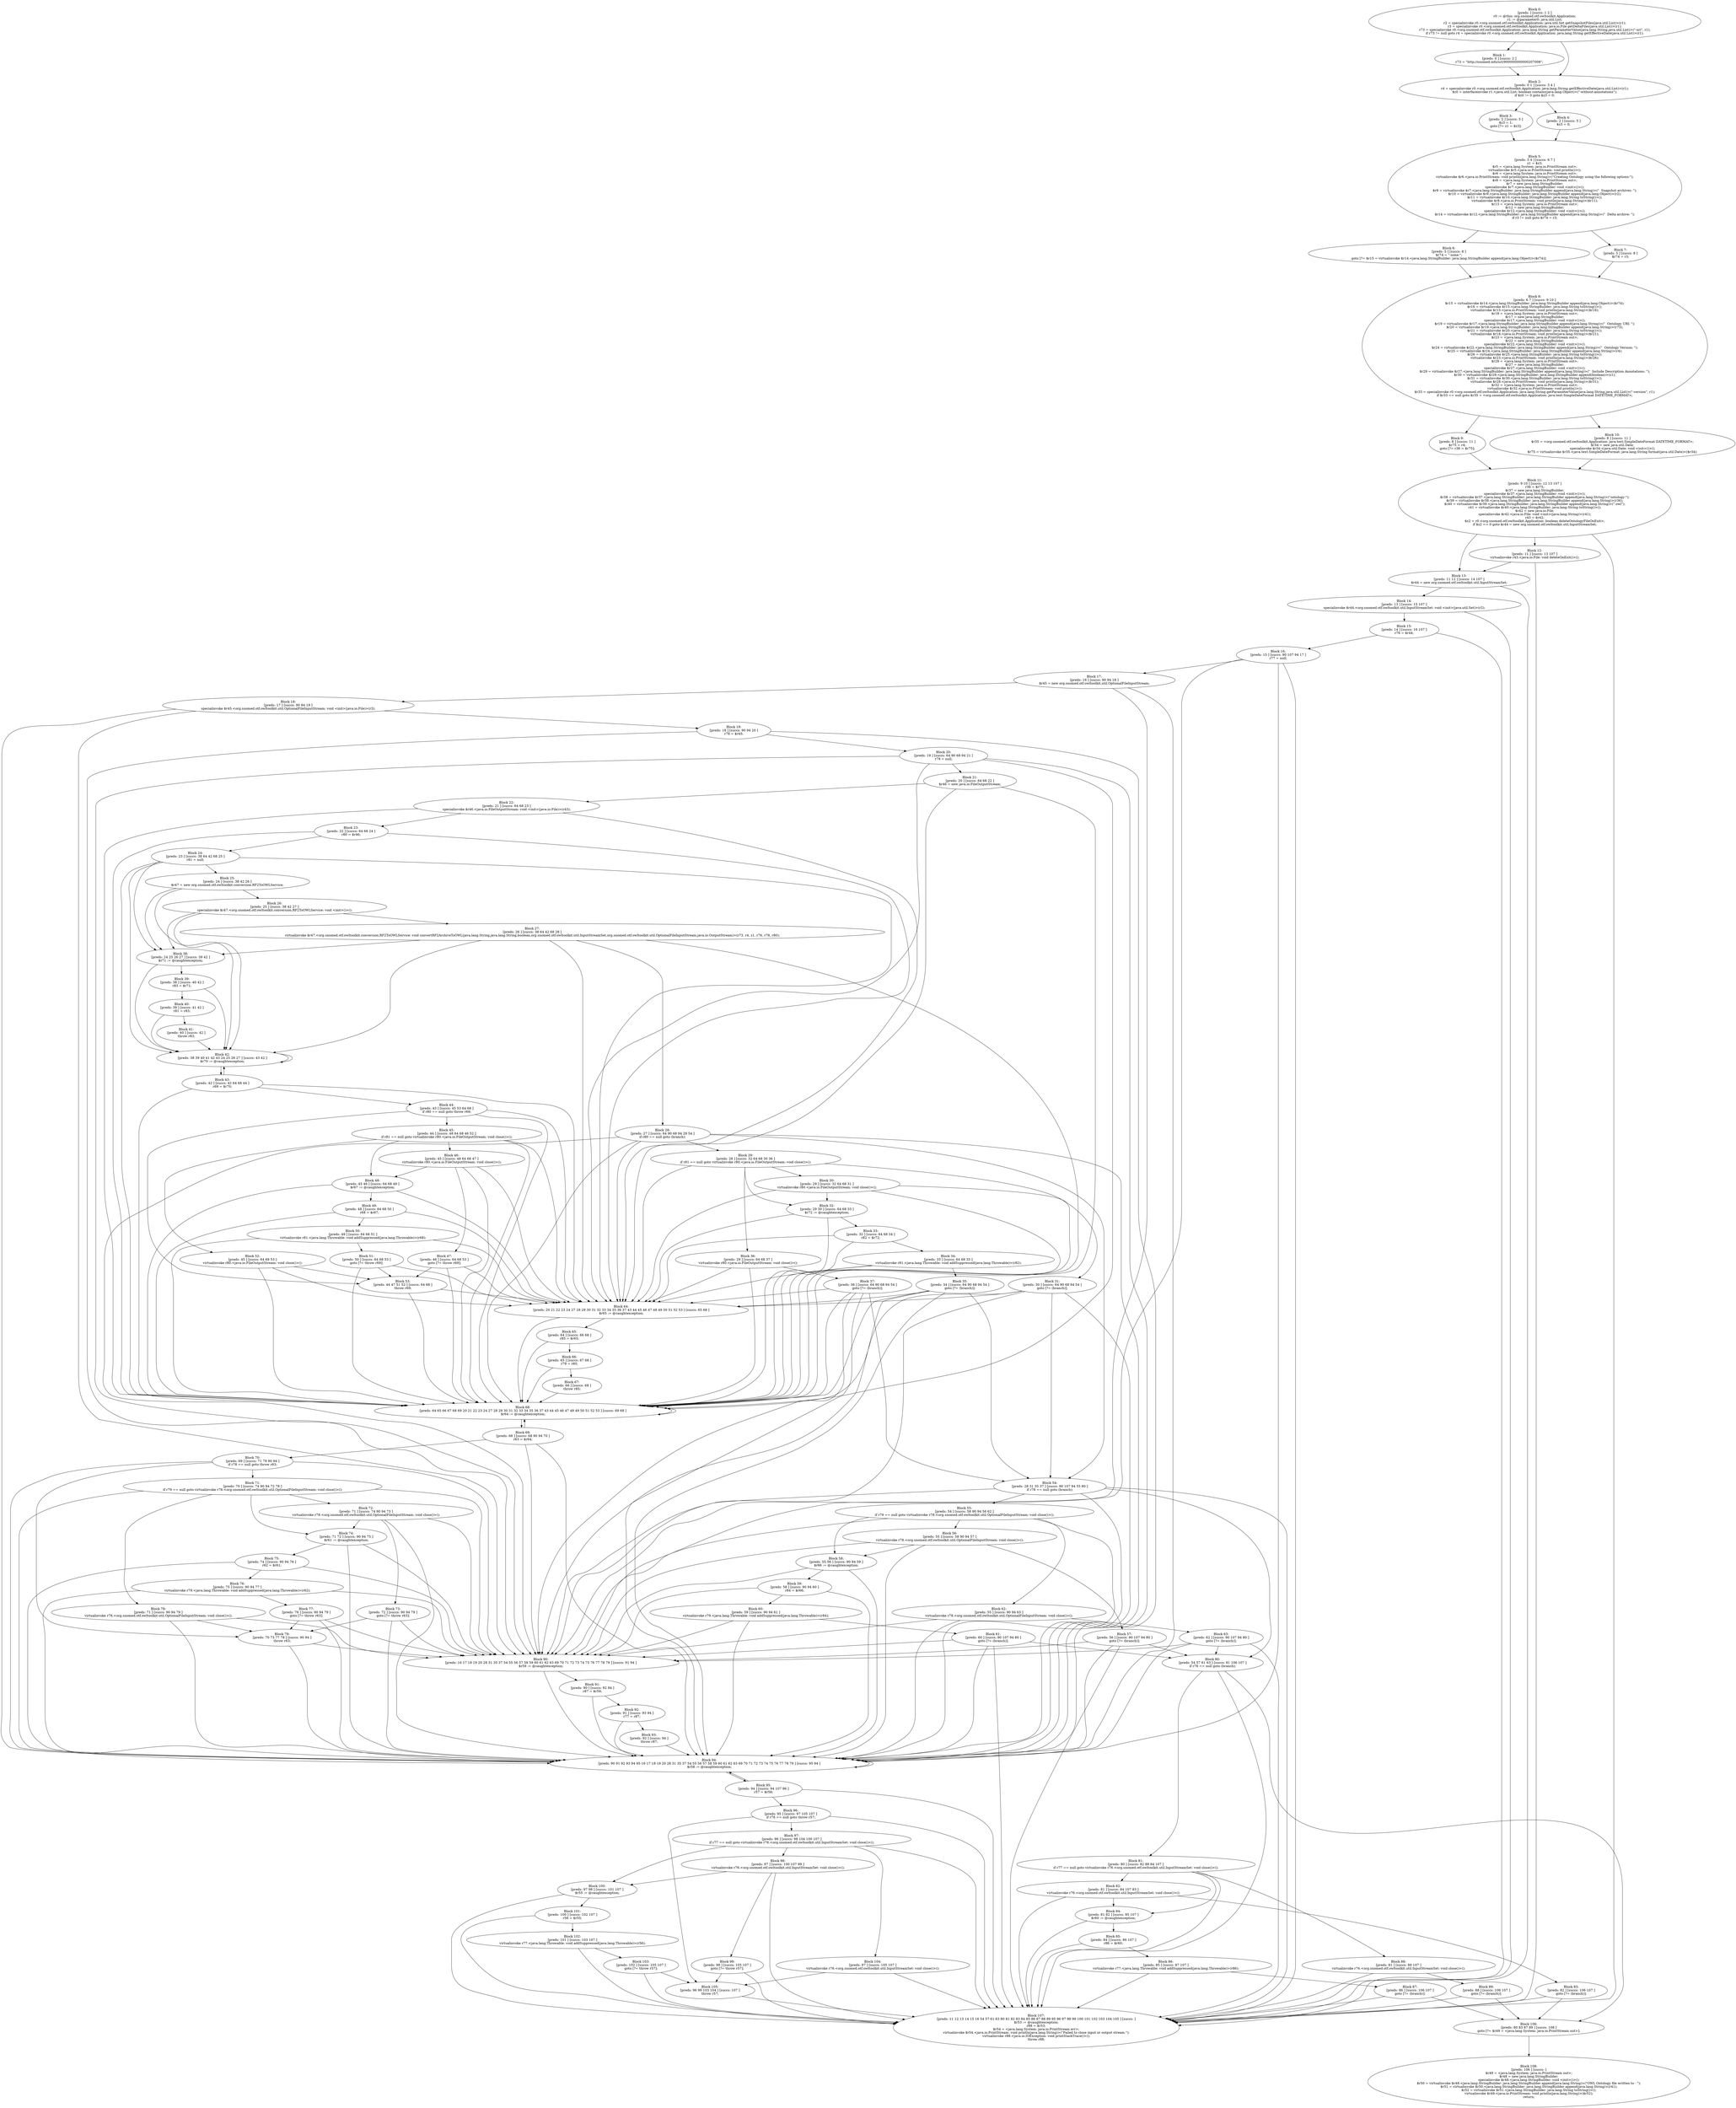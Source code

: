 digraph "unitGraph" {
    "Block 0:
[preds: ] [succs: 1 2 ]
r0 := @this: org.snomed.otf.owltoolkit.Application;
r1 := @parameter0: java.util.List;
r2 = specialinvoke r0.<org.snomed.otf.owltoolkit.Application: java.util.Set getSnapshotFiles(java.util.List)>(r1);
r3 = specialinvoke r0.<org.snomed.otf.owltoolkit.Application: java.io.File getDeltaFiles(java.util.List)>(r1);
r73 = specialinvoke r0.<org.snomed.otf.owltoolkit.Application: java.lang.String getParameterValue(java.lang.String,java.util.List)>(\"-uri\", r1);
if r73 != null goto r4 = specialinvoke r0.<org.snomed.otf.owltoolkit.Application: java.lang.String getEffectiveDate(java.util.List)>(r1);
"
    "Block 1:
[preds: 0 ] [succs: 2 ]
r73 = \"http://snomed.info/sct/900000000000207008\";
"
    "Block 2:
[preds: 0 1 ] [succs: 3 4 ]
r4 = specialinvoke r0.<org.snomed.otf.owltoolkit.Application: java.lang.String getEffectiveDate(java.util.List)>(r1);
$z0 = interfaceinvoke r1.<java.util.List: boolean contains(java.lang.Object)>(\"-without-annotations\");
if $z0 != 0 goto $z3 = 0;
"
    "Block 3:
[preds: 2 ] [succs: 5 ]
$z3 = 1;
goto [?= z1 = $z3];
"
    "Block 4:
[preds: 2 ] [succs: 5 ]
$z3 = 0;
"
    "Block 5:
[preds: 3 4 ] [succs: 6 7 ]
z1 = $z3;
$r5 = <java.lang.System: java.io.PrintStream out>;
virtualinvoke $r5.<java.io.PrintStream: void println()>();
$r6 = <java.lang.System: java.io.PrintStream out>;
virtualinvoke $r6.<java.io.PrintStream: void println(java.lang.String)>(\"Creating Ontology using the following options:\");
$r8 = <java.lang.System: java.io.PrintStream out>;
$r7 = new java.lang.StringBuilder;
specialinvoke $r7.<java.lang.StringBuilder: void <init>()>();
$r9 = virtualinvoke $r7.<java.lang.StringBuilder: java.lang.StringBuilder append(java.lang.String)>(\"  Snapshot archives: \");
$r10 = virtualinvoke $r9.<java.lang.StringBuilder: java.lang.StringBuilder append(java.lang.Object)>(r2);
$r11 = virtualinvoke $r10.<java.lang.StringBuilder: java.lang.String toString()>();
virtualinvoke $r8.<java.io.PrintStream: void println(java.lang.String)>($r11);
$r13 = <java.lang.System: java.io.PrintStream out>;
$r12 = new java.lang.StringBuilder;
specialinvoke $r12.<java.lang.StringBuilder: void <init>()>();
$r14 = virtualinvoke $r12.<java.lang.StringBuilder: java.lang.StringBuilder append(java.lang.String)>(\"  Delta archive: \");
if r3 != null goto $r74 = r3;
"
    "Block 6:
[preds: 5 ] [succs: 8 ]
$r74 = \"-none-\";
goto [?= $r15 = virtualinvoke $r14.<java.lang.StringBuilder: java.lang.StringBuilder append(java.lang.Object)>($r74)];
"
    "Block 7:
[preds: 5 ] [succs: 8 ]
$r74 = r3;
"
    "Block 8:
[preds: 6 7 ] [succs: 9 10 ]
$r15 = virtualinvoke $r14.<java.lang.StringBuilder: java.lang.StringBuilder append(java.lang.Object)>($r74);
$r16 = virtualinvoke $r15.<java.lang.StringBuilder: java.lang.String toString()>();
virtualinvoke $r13.<java.io.PrintStream: void println(java.lang.String)>($r16);
$r18 = <java.lang.System: java.io.PrintStream out>;
$r17 = new java.lang.StringBuilder;
specialinvoke $r17.<java.lang.StringBuilder: void <init>()>();
$r19 = virtualinvoke $r17.<java.lang.StringBuilder: java.lang.StringBuilder append(java.lang.String)>(\"  Ontology URI: \");
$r20 = virtualinvoke $r19.<java.lang.StringBuilder: java.lang.StringBuilder append(java.lang.String)>(r73);
$r21 = virtualinvoke $r20.<java.lang.StringBuilder: java.lang.String toString()>();
virtualinvoke $r18.<java.io.PrintStream: void println(java.lang.String)>($r21);
$r23 = <java.lang.System: java.io.PrintStream out>;
$r22 = new java.lang.StringBuilder;
specialinvoke $r22.<java.lang.StringBuilder: void <init>()>();
$r24 = virtualinvoke $r22.<java.lang.StringBuilder: java.lang.StringBuilder append(java.lang.String)>(\"  Ontology Version: \");
$r25 = virtualinvoke $r24.<java.lang.StringBuilder: java.lang.StringBuilder append(java.lang.String)>(r4);
$r26 = virtualinvoke $r25.<java.lang.StringBuilder: java.lang.String toString()>();
virtualinvoke $r23.<java.io.PrintStream: void println(java.lang.String)>($r26);
$r28 = <java.lang.System: java.io.PrintStream out>;
$r27 = new java.lang.StringBuilder;
specialinvoke $r27.<java.lang.StringBuilder: void <init>()>();
$r29 = virtualinvoke $r27.<java.lang.StringBuilder: java.lang.StringBuilder append(java.lang.String)>(\"  Include Description Annotations: \");
$r30 = virtualinvoke $r29.<java.lang.StringBuilder: java.lang.StringBuilder append(boolean)>(z1);
$r31 = virtualinvoke $r30.<java.lang.StringBuilder: java.lang.String toString()>();
virtualinvoke $r28.<java.io.PrintStream: void println(java.lang.String)>($r31);
$r32 = <java.lang.System: java.io.PrintStream out>;
virtualinvoke $r32.<java.io.PrintStream: void println()>();
$r33 = specialinvoke r0.<org.snomed.otf.owltoolkit.Application: java.lang.String getParameterValue(java.lang.String,java.util.List)>(\"-version\", r1);
if $r33 == null goto $r35 = <org.snomed.otf.owltoolkit.Application: java.text.SimpleDateFormat DATETIME_FORMAT>;
"
    "Block 9:
[preds: 8 ] [succs: 11 ]
$r75 = r4;
goto [?= r36 = $r75];
"
    "Block 10:
[preds: 8 ] [succs: 11 ]
$r35 = <org.snomed.otf.owltoolkit.Application: java.text.SimpleDateFormat DATETIME_FORMAT>;
$r34 = new java.util.Date;
specialinvoke $r34.<java.util.Date: void <init>()>();
$r75 = virtualinvoke $r35.<java.text.SimpleDateFormat: java.lang.String format(java.util.Date)>($r34);
"
    "Block 11:
[preds: 9 10 ] [succs: 12 13 107 ]
r36 = $r75;
$r37 = new java.lang.StringBuilder;
specialinvoke $r37.<java.lang.StringBuilder: void <init>()>();
$r38 = virtualinvoke $r37.<java.lang.StringBuilder: java.lang.StringBuilder append(java.lang.String)>(\"ontology-\");
$r39 = virtualinvoke $r38.<java.lang.StringBuilder: java.lang.StringBuilder append(java.lang.String)>(r36);
$r40 = virtualinvoke $r39.<java.lang.StringBuilder: java.lang.StringBuilder append(java.lang.String)>(\".owl\");
r41 = virtualinvoke $r40.<java.lang.StringBuilder: java.lang.String toString()>();
$r42 = new java.io.File;
specialinvoke $r42.<java.io.File: void <init>(java.lang.String)>(r41);
r43 = $r42;
$z2 = r0.<org.snomed.otf.owltoolkit.Application: boolean deleteOntologyFileOnExit>;
if $z2 == 0 goto $r44 = new org.snomed.otf.owltoolkit.util.InputStreamSet;
"
    "Block 12:
[preds: 11 ] [succs: 13 107 ]
virtualinvoke r43.<java.io.File: void deleteOnExit()>();
"
    "Block 13:
[preds: 11 12 ] [succs: 14 107 ]
$r44 = new org.snomed.otf.owltoolkit.util.InputStreamSet;
"
    "Block 14:
[preds: 13 ] [succs: 15 107 ]
specialinvoke $r44.<org.snomed.otf.owltoolkit.util.InputStreamSet: void <init>(java.util.Set)>(r2);
"
    "Block 15:
[preds: 14 ] [succs: 16 107 ]
r76 = $r44;
"
    "Block 16:
[preds: 15 ] [succs: 90 107 94 17 ]
r77 = null;
"
    "Block 17:
[preds: 16 ] [succs: 90 94 18 ]
$r45 = new org.snomed.otf.owltoolkit.util.OptionalFileInputStream;
"
    "Block 18:
[preds: 17 ] [succs: 90 94 19 ]
specialinvoke $r45.<org.snomed.otf.owltoolkit.util.OptionalFileInputStream: void <init>(java.io.File)>(r3);
"
    "Block 19:
[preds: 18 ] [succs: 90 94 20 ]
r78 = $r45;
"
    "Block 20:
[preds: 19 ] [succs: 64 90 68 94 21 ]
r79 = null;
"
    "Block 21:
[preds: 20 ] [succs: 64 68 22 ]
$r46 = new java.io.FileOutputStream;
"
    "Block 22:
[preds: 21 ] [succs: 64 68 23 ]
specialinvoke $r46.<java.io.FileOutputStream: void <init>(java.io.File)>(r43);
"
    "Block 23:
[preds: 22 ] [succs: 64 68 24 ]
r80 = $r46;
"
    "Block 24:
[preds: 23 ] [succs: 38 64 42 68 25 ]
r81 = null;
"
    "Block 25:
[preds: 24 ] [succs: 38 42 26 ]
$r47 = new org.snomed.otf.owltoolkit.conversion.RF2ToOWLService;
"
    "Block 26:
[preds: 25 ] [succs: 38 42 27 ]
specialinvoke $r47.<org.snomed.otf.owltoolkit.conversion.RF2ToOWLService: void <init>()>();
"
    "Block 27:
[preds: 26 ] [succs: 38 64 42 68 28 ]
virtualinvoke $r47.<org.snomed.otf.owltoolkit.conversion.RF2ToOWLService: void convertRF2ArchiveToOWL(java.lang.String,java.lang.String,boolean,org.snomed.otf.owltoolkit.util.InputStreamSet,org.snomed.otf.owltoolkit.util.OptionalFileInputStream,java.io.OutputStream)>(r73, r4, z1, r76, r78, r80);
"
    "Block 28:
[preds: 27 ] [succs: 64 90 68 94 29 54 ]
if r80 == null goto (branch);
"
    "Block 29:
[preds: 28 ] [succs: 32 64 68 30 36 ]
if r81 == null goto virtualinvoke r80.<java.io.FileOutputStream: void close()>();
"
    "Block 30:
[preds: 29 ] [succs: 32 64 68 31 ]
virtualinvoke r80.<java.io.FileOutputStream: void close()>();
"
    "Block 31:
[preds: 30 ] [succs: 64 90 68 94 54 ]
goto [?= (branch)];
"
    "Block 32:
[preds: 29 30 ] [succs: 64 68 33 ]
$r72 := @caughtexception;
"
    "Block 33:
[preds: 32 ] [succs: 64 68 34 ]
r82 = $r72;
"
    "Block 34:
[preds: 33 ] [succs: 64 68 35 ]
virtualinvoke r81.<java.lang.Throwable: void addSuppressed(java.lang.Throwable)>(r82);
"
    "Block 35:
[preds: 34 ] [succs: 64 90 68 94 54 ]
goto [?= (branch)];
"
    "Block 36:
[preds: 29 ] [succs: 64 68 37 ]
virtualinvoke r80.<java.io.FileOutputStream: void close()>();
"
    "Block 37:
[preds: 36 ] [succs: 64 90 68 94 54 ]
goto [?= (branch)];
"
    "Block 38:
[preds: 24 25 26 27 ] [succs: 39 42 ]
$r71 := @caughtexception;
"
    "Block 39:
[preds: 38 ] [succs: 40 42 ]
r83 = $r71;
"
    "Block 40:
[preds: 39 ] [succs: 41 42 ]
r81 = r83;
"
    "Block 41:
[preds: 40 ] [succs: 42 ]
throw r83;
"
    "Block 42:
[preds: 38 39 40 41 42 43 24 25 26 27 ] [succs: 43 42 ]
$r70 := @caughtexception;
"
    "Block 43:
[preds: 42 ] [succs: 42 64 68 44 ]
r69 = $r70;
"
    "Block 44:
[preds: 43 ] [succs: 45 53 64 68 ]
if r80 == null goto throw r69;
"
    "Block 45:
[preds: 44 ] [succs: 48 64 68 46 52 ]
if r81 == null goto virtualinvoke r80.<java.io.FileOutputStream: void close()>();
"
    "Block 46:
[preds: 45 ] [succs: 48 64 68 47 ]
virtualinvoke r80.<java.io.FileOutputStream: void close()>();
"
    "Block 47:
[preds: 46 ] [succs: 64 68 53 ]
goto [?= throw r69];
"
    "Block 48:
[preds: 45 46 ] [succs: 64 68 49 ]
$r67 := @caughtexception;
"
    "Block 49:
[preds: 48 ] [succs: 64 68 50 ]
r68 = $r67;
"
    "Block 50:
[preds: 49 ] [succs: 64 68 51 ]
virtualinvoke r81.<java.lang.Throwable: void addSuppressed(java.lang.Throwable)>(r68);
"
    "Block 51:
[preds: 50 ] [succs: 64 68 53 ]
goto [?= throw r69];
"
    "Block 52:
[preds: 45 ] [succs: 64 68 53 ]
virtualinvoke r80.<java.io.FileOutputStream: void close()>();
"
    "Block 53:
[preds: 44 47 51 52 ] [succs: 64 68 ]
throw r69;
"
    "Block 54:
[preds: 28 31 35 37 ] [succs: 90 107 94 55 80 ]
if r78 == null goto (branch);
"
    "Block 55:
[preds: 54 ] [succs: 58 90 94 56 62 ]
if r79 == null goto virtualinvoke r78.<org.snomed.otf.owltoolkit.util.OptionalFileInputStream: void close()>();
"
    "Block 56:
[preds: 55 ] [succs: 58 90 94 57 ]
virtualinvoke r78.<org.snomed.otf.owltoolkit.util.OptionalFileInputStream: void close()>();
"
    "Block 57:
[preds: 56 ] [succs: 90 107 94 80 ]
goto [?= (branch)];
"
    "Block 58:
[preds: 55 56 ] [succs: 90 94 59 ]
$r66 := @caughtexception;
"
    "Block 59:
[preds: 58 ] [succs: 90 94 60 ]
r84 = $r66;
"
    "Block 60:
[preds: 59 ] [succs: 90 94 61 ]
virtualinvoke r79.<java.lang.Throwable: void addSuppressed(java.lang.Throwable)>(r84);
"
    "Block 61:
[preds: 60 ] [succs: 90 107 94 80 ]
goto [?= (branch)];
"
    "Block 62:
[preds: 55 ] [succs: 90 94 63 ]
virtualinvoke r78.<org.snomed.otf.owltoolkit.util.OptionalFileInputStream: void close()>();
"
    "Block 63:
[preds: 62 ] [succs: 90 107 94 80 ]
goto [?= (branch)];
"
    "Block 64:
[preds: 20 21 22 23 24 27 28 29 30 31 32 33 34 35 36 37 43 44 45 46 47 48 49 50 51 52 53 ] [succs: 65 68 ]
$r65 := @caughtexception;
"
    "Block 65:
[preds: 64 ] [succs: 66 68 ]
r85 = $r65;
"
    "Block 66:
[preds: 65 ] [succs: 67 68 ]
r79 = r85;
"
    "Block 67:
[preds: 66 ] [succs: 68 ]
throw r85;
"
    "Block 68:
[preds: 64 65 66 67 68 69 20 21 22 23 24 27 28 29 30 31 32 33 34 35 36 37 43 44 45 46 47 48 49 50 51 52 53 ] [succs: 69 68 ]
$r64 := @caughtexception;
"
    "Block 69:
[preds: 68 ] [succs: 68 90 94 70 ]
r63 = $r64;
"
    "Block 70:
[preds: 69 ] [succs: 71 79 90 94 ]
if r78 == null goto throw r63;
"
    "Block 71:
[preds: 70 ] [succs: 74 90 94 72 78 ]
if r79 == null goto virtualinvoke r78.<org.snomed.otf.owltoolkit.util.OptionalFileInputStream: void close()>();
"
    "Block 72:
[preds: 71 ] [succs: 74 90 94 73 ]
virtualinvoke r78.<org.snomed.otf.owltoolkit.util.OptionalFileInputStream: void close()>();
"
    "Block 73:
[preds: 72 ] [succs: 90 94 79 ]
goto [?= throw r63];
"
    "Block 74:
[preds: 71 72 ] [succs: 90 94 75 ]
$r61 := @caughtexception;
"
    "Block 75:
[preds: 74 ] [succs: 90 94 76 ]
r62 = $r61;
"
    "Block 76:
[preds: 75 ] [succs: 90 94 77 ]
virtualinvoke r79.<java.lang.Throwable: void addSuppressed(java.lang.Throwable)>(r62);
"
    "Block 77:
[preds: 76 ] [succs: 90 94 79 ]
goto [?= throw r63];
"
    "Block 78:
[preds: 71 ] [succs: 90 94 79 ]
virtualinvoke r78.<org.snomed.otf.owltoolkit.util.OptionalFileInputStream: void close()>();
"
    "Block 79:
[preds: 70 73 77 78 ] [succs: 90 94 ]
throw r63;
"
    "Block 80:
[preds: 54 57 61 63 ] [succs: 81 106 107 ]
if r76 == null goto (branch);
"
    "Block 81:
[preds: 80 ] [succs: 82 88 84 107 ]
if r77 == null goto virtualinvoke r76.<org.snomed.otf.owltoolkit.util.InputStreamSet: void close()>();
"
    "Block 82:
[preds: 81 ] [succs: 84 107 83 ]
virtualinvoke r76.<org.snomed.otf.owltoolkit.util.InputStreamSet: void close()>();
"
    "Block 83:
[preds: 82 ] [succs: 106 107 ]
goto [?= (branch)];
"
    "Block 84:
[preds: 81 82 ] [succs: 85 107 ]
$r60 := @caughtexception;
"
    "Block 85:
[preds: 84 ] [succs: 86 107 ]
r86 = $r60;
"
    "Block 86:
[preds: 85 ] [succs: 87 107 ]
virtualinvoke r77.<java.lang.Throwable: void addSuppressed(java.lang.Throwable)>(r86);
"
    "Block 87:
[preds: 86 ] [succs: 106 107 ]
goto [?= (branch)];
"
    "Block 88:
[preds: 81 ] [succs: 89 107 ]
virtualinvoke r76.<org.snomed.otf.owltoolkit.util.InputStreamSet: void close()>();
"
    "Block 89:
[preds: 88 ] [succs: 106 107 ]
goto [?= (branch)];
"
    "Block 90:
[preds: 16 17 18 19 20 28 31 35 37 54 55 56 57 58 59 60 61 62 63 69 70 71 72 73 74 75 76 77 78 79 ] [succs: 91 94 ]
$r59 := @caughtexception;
"
    "Block 91:
[preds: 90 ] [succs: 92 94 ]
r87 = $r59;
"
    "Block 92:
[preds: 91 ] [succs: 93 94 ]
r77 = r87;
"
    "Block 93:
[preds: 92 ] [succs: 94 ]
throw r87;
"
    "Block 94:
[preds: 90 91 92 93 94 95 16 17 18 19 20 28 31 35 37 54 55 56 57 58 59 60 61 62 63 69 70 71 72 73 74 75 76 77 78 79 ] [succs: 95 94 ]
$r58 := @caughtexception;
"
    "Block 95:
[preds: 94 ] [succs: 94 107 96 ]
r57 = $r58;
"
    "Block 96:
[preds: 95 ] [succs: 97 105 107 ]
if r76 == null goto throw r57;
"
    "Block 97:
[preds: 96 ] [succs: 98 104 100 107 ]
if r77 == null goto virtualinvoke r76.<org.snomed.otf.owltoolkit.util.InputStreamSet: void close()>();
"
    "Block 98:
[preds: 97 ] [succs: 100 107 99 ]
virtualinvoke r76.<org.snomed.otf.owltoolkit.util.InputStreamSet: void close()>();
"
    "Block 99:
[preds: 98 ] [succs: 105 107 ]
goto [?= throw r57];
"
    "Block 100:
[preds: 97 98 ] [succs: 101 107 ]
$r55 := @caughtexception;
"
    "Block 101:
[preds: 100 ] [succs: 102 107 ]
r56 = $r55;
"
    "Block 102:
[preds: 101 ] [succs: 103 107 ]
virtualinvoke r77.<java.lang.Throwable: void addSuppressed(java.lang.Throwable)>(r56);
"
    "Block 103:
[preds: 102 ] [succs: 105 107 ]
goto [?= throw r57];
"
    "Block 104:
[preds: 97 ] [succs: 105 107 ]
virtualinvoke r76.<org.snomed.otf.owltoolkit.util.InputStreamSet: void close()>();
"
    "Block 105:
[preds: 96 99 103 104 ] [succs: 107 ]
throw r57;
"
    "Block 106:
[preds: 80 83 87 89 ] [succs: 108 ]
goto [?= $r49 = <java.lang.System: java.io.PrintStream out>];
"
    "Block 107:
[preds: 11 12 13 14 15 16 54 57 61 63 80 81 82 83 84 85 86 87 88 89 95 96 97 98 99 100 101 102 103 104 105 ] [succs: ]
$r53 := @caughtexception;
r88 = $r53;
$r54 = <java.lang.System: java.io.PrintStream err>;
virtualinvoke $r54.<java.io.PrintStream: void println(java.lang.String)>(\"Failed to close input or output stream.\");
virtualinvoke r88.<java.io.IOException: void printStackTrace()>();
throw r88;
"
    "Block 108:
[preds: 106 ] [succs: ]
$r49 = <java.lang.System: java.io.PrintStream out>;
$r48 = new java.lang.StringBuilder;
specialinvoke $r48.<java.lang.StringBuilder: void <init>()>();
$r50 = virtualinvoke $r48.<java.lang.StringBuilder: java.lang.StringBuilder append(java.lang.String)>(\"OWL Ontology file written to - \");
$r51 = virtualinvoke $r50.<java.lang.StringBuilder: java.lang.StringBuilder append(java.lang.String)>(r41);
$r52 = virtualinvoke $r51.<java.lang.StringBuilder: java.lang.String toString()>();
virtualinvoke $r49.<java.io.PrintStream: void println(java.lang.String)>($r52);
return;
"
    "Block 0:
[preds: ] [succs: 1 2 ]
r0 := @this: org.snomed.otf.owltoolkit.Application;
r1 := @parameter0: java.util.List;
r2 = specialinvoke r0.<org.snomed.otf.owltoolkit.Application: java.util.Set getSnapshotFiles(java.util.List)>(r1);
r3 = specialinvoke r0.<org.snomed.otf.owltoolkit.Application: java.io.File getDeltaFiles(java.util.List)>(r1);
r73 = specialinvoke r0.<org.snomed.otf.owltoolkit.Application: java.lang.String getParameterValue(java.lang.String,java.util.List)>(\"-uri\", r1);
if r73 != null goto r4 = specialinvoke r0.<org.snomed.otf.owltoolkit.Application: java.lang.String getEffectiveDate(java.util.List)>(r1);
"->"Block 1:
[preds: 0 ] [succs: 2 ]
r73 = \"http://snomed.info/sct/900000000000207008\";
";
    "Block 0:
[preds: ] [succs: 1 2 ]
r0 := @this: org.snomed.otf.owltoolkit.Application;
r1 := @parameter0: java.util.List;
r2 = specialinvoke r0.<org.snomed.otf.owltoolkit.Application: java.util.Set getSnapshotFiles(java.util.List)>(r1);
r3 = specialinvoke r0.<org.snomed.otf.owltoolkit.Application: java.io.File getDeltaFiles(java.util.List)>(r1);
r73 = specialinvoke r0.<org.snomed.otf.owltoolkit.Application: java.lang.String getParameterValue(java.lang.String,java.util.List)>(\"-uri\", r1);
if r73 != null goto r4 = specialinvoke r0.<org.snomed.otf.owltoolkit.Application: java.lang.String getEffectiveDate(java.util.List)>(r1);
"->"Block 2:
[preds: 0 1 ] [succs: 3 4 ]
r4 = specialinvoke r0.<org.snomed.otf.owltoolkit.Application: java.lang.String getEffectiveDate(java.util.List)>(r1);
$z0 = interfaceinvoke r1.<java.util.List: boolean contains(java.lang.Object)>(\"-without-annotations\");
if $z0 != 0 goto $z3 = 0;
";
    "Block 1:
[preds: 0 ] [succs: 2 ]
r73 = \"http://snomed.info/sct/900000000000207008\";
"->"Block 2:
[preds: 0 1 ] [succs: 3 4 ]
r4 = specialinvoke r0.<org.snomed.otf.owltoolkit.Application: java.lang.String getEffectiveDate(java.util.List)>(r1);
$z0 = interfaceinvoke r1.<java.util.List: boolean contains(java.lang.Object)>(\"-without-annotations\");
if $z0 != 0 goto $z3 = 0;
";
    "Block 2:
[preds: 0 1 ] [succs: 3 4 ]
r4 = specialinvoke r0.<org.snomed.otf.owltoolkit.Application: java.lang.String getEffectiveDate(java.util.List)>(r1);
$z0 = interfaceinvoke r1.<java.util.List: boolean contains(java.lang.Object)>(\"-without-annotations\");
if $z0 != 0 goto $z3 = 0;
"->"Block 3:
[preds: 2 ] [succs: 5 ]
$z3 = 1;
goto [?= z1 = $z3];
";
    "Block 2:
[preds: 0 1 ] [succs: 3 4 ]
r4 = specialinvoke r0.<org.snomed.otf.owltoolkit.Application: java.lang.String getEffectiveDate(java.util.List)>(r1);
$z0 = interfaceinvoke r1.<java.util.List: boolean contains(java.lang.Object)>(\"-without-annotations\");
if $z0 != 0 goto $z3 = 0;
"->"Block 4:
[preds: 2 ] [succs: 5 ]
$z3 = 0;
";
    "Block 3:
[preds: 2 ] [succs: 5 ]
$z3 = 1;
goto [?= z1 = $z3];
"->"Block 5:
[preds: 3 4 ] [succs: 6 7 ]
z1 = $z3;
$r5 = <java.lang.System: java.io.PrintStream out>;
virtualinvoke $r5.<java.io.PrintStream: void println()>();
$r6 = <java.lang.System: java.io.PrintStream out>;
virtualinvoke $r6.<java.io.PrintStream: void println(java.lang.String)>(\"Creating Ontology using the following options:\");
$r8 = <java.lang.System: java.io.PrintStream out>;
$r7 = new java.lang.StringBuilder;
specialinvoke $r7.<java.lang.StringBuilder: void <init>()>();
$r9 = virtualinvoke $r7.<java.lang.StringBuilder: java.lang.StringBuilder append(java.lang.String)>(\"  Snapshot archives: \");
$r10 = virtualinvoke $r9.<java.lang.StringBuilder: java.lang.StringBuilder append(java.lang.Object)>(r2);
$r11 = virtualinvoke $r10.<java.lang.StringBuilder: java.lang.String toString()>();
virtualinvoke $r8.<java.io.PrintStream: void println(java.lang.String)>($r11);
$r13 = <java.lang.System: java.io.PrintStream out>;
$r12 = new java.lang.StringBuilder;
specialinvoke $r12.<java.lang.StringBuilder: void <init>()>();
$r14 = virtualinvoke $r12.<java.lang.StringBuilder: java.lang.StringBuilder append(java.lang.String)>(\"  Delta archive: \");
if r3 != null goto $r74 = r3;
";
    "Block 4:
[preds: 2 ] [succs: 5 ]
$z3 = 0;
"->"Block 5:
[preds: 3 4 ] [succs: 6 7 ]
z1 = $z3;
$r5 = <java.lang.System: java.io.PrintStream out>;
virtualinvoke $r5.<java.io.PrintStream: void println()>();
$r6 = <java.lang.System: java.io.PrintStream out>;
virtualinvoke $r6.<java.io.PrintStream: void println(java.lang.String)>(\"Creating Ontology using the following options:\");
$r8 = <java.lang.System: java.io.PrintStream out>;
$r7 = new java.lang.StringBuilder;
specialinvoke $r7.<java.lang.StringBuilder: void <init>()>();
$r9 = virtualinvoke $r7.<java.lang.StringBuilder: java.lang.StringBuilder append(java.lang.String)>(\"  Snapshot archives: \");
$r10 = virtualinvoke $r9.<java.lang.StringBuilder: java.lang.StringBuilder append(java.lang.Object)>(r2);
$r11 = virtualinvoke $r10.<java.lang.StringBuilder: java.lang.String toString()>();
virtualinvoke $r8.<java.io.PrintStream: void println(java.lang.String)>($r11);
$r13 = <java.lang.System: java.io.PrintStream out>;
$r12 = new java.lang.StringBuilder;
specialinvoke $r12.<java.lang.StringBuilder: void <init>()>();
$r14 = virtualinvoke $r12.<java.lang.StringBuilder: java.lang.StringBuilder append(java.lang.String)>(\"  Delta archive: \");
if r3 != null goto $r74 = r3;
";
    "Block 5:
[preds: 3 4 ] [succs: 6 7 ]
z1 = $z3;
$r5 = <java.lang.System: java.io.PrintStream out>;
virtualinvoke $r5.<java.io.PrintStream: void println()>();
$r6 = <java.lang.System: java.io.PrintStream out>;
virtualinvoke $r6.<java.io.PrintStream: void println(java.lang.String)>(\"Creating Ontology using the following options:\");
$r8 = <java.lang.System: java.io.PrintStream out>;
$r7 = new java.lang.StringBuilder;
specialinvoke $r7.<java.lang.StringBuilder: void <init>()>();
$r9 = virtualinvoke $r7.<java.lang.StringBuilder: java.lang.StringBuilder append(java.lang.String)>(\"  Snapshot archives: \");
$r10 = virtualinvoke $r9.<java.lang.StringBuilder: java.lang.StringBuilder append(java.lang.Object)>(r2);
$r11 = virtualinvoke $r10.<java.lang.StringBuilder: java.lang.String toString()>();
virtualinvoke $r8.<java.io.PrintStream: void println(java.lang.String)>($r11);
$r13 = <java.lang.System: java.io.PrintStream out>;
$r12 = new java.lang.StringBuilder;
specialinvoke $r12.<java.lang.StringBuilder: void <init>()>();
$r14 = virtualinvoke $r12.<java.lang.StringBuilder: java.lang.StringBuilder append(java.lang.String)>(\"  Delta archive: \");
if r3 != null goto $r74 = r3;
"->"Block 6:
[preds: 5 ] [succs: 8 ]
$r74 = \"-none-\";
goto [?= $r15 = virtualinvoke $r14.<java.lang.StringBuilder: java.lang.StringBuilder append(java.lang.Object)>($r74)];
";
    "Block 5:
[preds: 3 4 ] [succs: 6 7 ]
z1 = $z3;
$r5 = <java.lang.System: java.io.PrintStream out>;
virtualinvoke $r5.<java.io.PrintStream: void println()>();
$r6 = <java.lang.System: java.io.PrintStream out>;
virtualinvoke $r6.<java.io.PrintStream: void println(java.lang.String)>(\"Creating Ontology using the following options:\");
$r8 = <java.lang.System: java.io.PrintStream out>;
$r7 = new java.lang.StringBuilder;
specialinvoke $r7.<java.lang.StringBuilder: void <init>()>();
$r9 = virtualinvoke $r7.<java.lang.StringBuilder: java.lang.StringBuilder append(java.lang.String)>(\"  Snapshot archives: \");
$r10 = virtualinvoke $r9.<java.lang.StringBuilder: java.lang.StringBuilder append(java.lang.Object)>(r2);
$r11 = virtualinvoke $r10.<java.lang.StringBuilder: java.lang.String toString()>();
virtualinvoke $r8.<java.io.PrintStream: void println(java.lang.String)>($r11);
$r13 = <java.lang.System: java.io.PrintStream out>;
$r12 = new java.lang.StringBuilder;
specialinvoke $r12.<java.lang.StringBuilder: void <init>()>();
$r14 = virtualinvoke $r12.<java.lang.StringBuilder: java.lang.StringBuilder append(java.lang.String)>(\"  Delta archive: \");
if r3 != null goto $r74 = r3;
"->"Block 7:
[preds: 5 ] [succs: 8 ]
$r74 = r3;
";
    "Block 6:
[preds: 5 ] [succs: 8 ]
$r74 = \"-none-\";
goto [?= $r15 = virtualinvoke $r14.<java.lang.StringBuilder: java.lang.StringBuilder append(java.lang.Object)>($r74)];
"->"Block 8:
[preds: 6 7 ] [succs: 9 10 ]
$r15 = virtualinvoke $r14.<java.lang.StringBuilder: java.lang.StringBuilder append(java.lang.Object)>($r74);
$r16 = virtualinvoke $r15.<java.lang.StringBuilder: java.lang.String toString()>();
virtualinvoke $r13.<java.io.PrintStream: void println(java.lang.String)>($r16);
$r18 = <java.lang.System: java.io.PrintStream out>;
$r17 = new java.lang.StringBuilder;
specialinvoke $r17.<java.lang.StringBuilder: void <init>()>();
$r19 = virtualinvoke $r17.<java.lang.StringBuilder: java.lang.StringBuilder append(java.lang.String)>(\"  Ontology URI: \");
$r20 = virtualinvoke $r19.<java.lang.StringBuilder: java.lang.StringBuilder append(java.lang.String)>(r73);
$r21 = virtualinvoke $r20.<java.lang.StringBuilder: java.lang.String toString()>();
virtualinvoke $r18.<java.io.PrintStream: void println(java.lang.String)>($r21);
$r23 = <java.lang.System: java.io.PrintStream out>;
$r22 = new java.lang.StringBuilder;
specialinvoke $r22.<java.lang.StringBuilder: void <init>()>();
$r24 = virtualinvoke $r22.<java.lang.StringBuilder: java.lang.StringBuilder append(java.lang.String)>(\"  Ontology Version: \");
$r25 = virtualinvoke $r24.<java.lang.StringBuilder: java.lang.StringBuilder append(java.lang.String)>(r4);
$r26 = virtualinvoke $r25.<java.lang.StringBuilder: java.lang.String toString()>();
virtualinvoke $r23.<java.io.PrintStream: void println(java.lang.String)>($r26);
$r28 = <java.lang.System: java.io.PrintStream out>;
$r27 = new java.lang.StringBuilder;
specialinvoke $r27.<java.lang.StringBuilder: void <init>()>();
$r29 = virtualinvoke $r27.<java.lang.StringBuilder: java.lang.StringBuilder append(java.lang.String)>(\"  Include Description Annotations: \");
$r30 = virtualinvoke $r29.<java.lang.StringBuilder: java.lang.StringBuilder append(boolean)>(z1);
$r31 = virtualinvoke $r30.<java.lang.StringBuilder: java.lang.String toString()>();
virtualinvoke $r28.<java.io.PrintStream: void println(java.lang.String)>($r31);
$r32 = <java.lang.System: java.io.PrintStream out>;
virtualinvoke $r32.<java.io.PrintStream: void println()>();
$r33 = specialinvoke r0.<org.snomed.otf.owltoolkit.Application: java.lang.String getParameterValue(java.lang.String,java.util.List)>(\"-version\", r1);
if $r33 == null goto $r35 = <org.snomed.otf.owltoolkit.Application: java.text.SimpleDateFormat DATETIME_FORMAT>;
";
    "Block 7:
[preds: 5 ] [succs: 8 ]
$r74 = r3;
"->"Block 8:
[preds: 6 7 ] [succs: 9 10 ]
$r15 = virtualinvoke $r14.<java.lang.StringBuilder: java.lang.StringBuilder append(java.lang.Object)>($r74);
$r16 = virtualinvoke $r15.<java.lang.StringBuilder: java.lang.String toString()>();
virtualinvoke $r13.<java.io.PrintStream: void println(java.lang.String)>($r16);
$r18 = <java.lang.System: java.io.PrintStream out>;
$r17 = new java.lang.StringBuilder;
specialinvoke $r17.<java.lang.StringBuilder: void <init>()>();
$r19 = virtualinvoke $r17.<java.lang.StringBuilder: java.lang.StringBuilder append(java.lang.String)>(\"  Ontology URI: \");
$r20 = virtualinvoke $r19.<java.lang.StringBuilder: java.lang.StringBuilder append(java.lang.String)>(r73);
$r21 = virtualinvoke $r20.<java.lang.StringBuilder: java.lang.String toString()>();
virtualinvoke $r18.<java.io.PrintStream: void println(java.lang.String)>($r21);
$r23 = <java.lang.System: java.io.PrintStream out>;
$r22 = new java.lang.StringBuilder;
specialinvoke $r22.<java.lang.StringBuilder: void <init>()>();
$r24 = virtualinvoke $r22.<java.lang.StringBuilder: java.lang.StringBuilder append(java.lang.String)>(\"  Ontology Version: \");
$r25 = virtualinvoke $r24.<java.lang.StringBuilder: java.lang.StringBuilder append(java.lang.String)>(r4);
$r26 = virtualinvoke $r25.<java.lang.StringBuilder: java.lang.String toString()>();
virtualinvoke $r23.<java.io.PrintStream: void println(java.lang.String)>($r26);
$r28 = <java.lang.System: java.io.PrintStream out>;
$r27 = new java.lang.StringBuilder;
specialinvoke $r27.<java.lang.StringBuilder: void <init>()>();
$r29 = virtualinvoke $r27.<java.lang.StringBuilder: java.lang.StringBuilder append(java.lang.String)>(\"  Include Description Annotations: \");
$r30 = virtualinvoke $r29.<java.lang.StringBuilder: java.lang.StringBuilder append(boolean)>(z1);
$r31 = virtualinvoke $r30.<java.lang.StringBuilder: java.lang.String toString()>();
virtualinvoke $r28.<java.io.PrintStream: void println(java.lang.String)>($r31);
$r32 = <java.lang.System: java.io.PrintStream out>;
virtualinvoke $r32.<java.io.PrintStream: void println()>();
$r33 = specialinvoke r0.<org.snomed.otf.owltoolkit.Application: java.lang.String getParameterValue(java.lang.String,java.util.List)>(\"-version\", r1);
if $r33 == null goto $r35 = <org.snomed.otf.owltoolkit.Application: java.text.SimpleDateFormat DATETIME_FORMAT>;
";
    "Block 8:
[preds: 6 7 ] [succs: 9 10 ]
$r15 = virtualinvoke $r14.<java.lang.StringBuilder: java.lang.StringBuilder append(java.lang.Object)>($r74);
$r16 = virtualinvoke $r15.<java.lang.StringBuilder: java.lang.String toString()>();
virtualinvoke $r13.<java.io.PrintStream: void println(java.lang.String)>($r16);
$r18 = <java.lang.System: java.io.PrintStream out>;
$r17 = new java.lang.StringBuilder;
specialinvoke $r17.<java.lang.StringBuilder: void <init>()>();
$r19 = virtualinvoke $r17.<java.lang.StringBuilder: java.lang.StringBuilder append(java.lang.String)>(\"  Ontology URI: \");
$r20 = virtualinvoke $r19.<java.lang.StringBuilder: java.lang.StringBuilder append(java.lang.String)>(r73);
$r21 = virtualinvoke $r20.<java.lang.StringBuilder: java.lang.String toString()>();
virtualinvoke $r18.<java.io.PrintStream: void println(java.lang.String)>($r21);
$r23 = <java.lang.System: java.io.PrintStream out>;
$r22 = new java.lang.StringBuilder;
specialinvoke $r22.<java.lang.StringBuilder: void <init>()>();
$r24 = virtualinvoke $r22.<java.lang.StringBuilder: java.lang.StringBuilder append(java.lang.String)>(\"  Ontology Version: \");
$r25 = virtualinvoke $r24.<java.lang.StringBuilder: java.lang.StringBuilder append(java.lang.String)>(r4);
$r26 = virtualinvoke $r25.<java.lang.StringBuilder: java.lang.String toString()>();
virtualinvoke $r23.<java.io.PrintStream: void println(java.lang.String)>($r26);
$r28 = <java.lang.System: java.io.PrintStream out>;
$r27 = new java.lang.StringBuilder;
specialinvoke $r27.<java.lang.StringBuilder: void <init>()>();
$r29 = virtualinvoke $r27.<java.lang.StringBuilder: java.lang.StringBuilder append(java.lang.String)>(\"  Include Description Annotations: \");
$r30 = virtualinvoke $r29.<java.lang.StringBuilder: java.lang.StringBuilder append(boolean)>(z1);
$r31 = virtualinvoke $r30.<java.lang.StringBuilder: java.lang.String toString()>();
virtualinvoke $r28.<java.io.PrintStream: void println(java.lang.String)>($r31);
$r32 = <java.lang.System: java.io.PrintStream out>;
virtualinvoke $r32.<java.io.PrintStream: void println()>();
$r33 = specialinvoke r0.<org.snomed.otf.owltoolkit.Application: java.lang.String getParameterValue(java.lang.String,java.util.List)>(\"-version\", r1);
if $r33 == null goto $r35 = <org.snomed.otf.owltoolkit.Application: java.text.SimpleDateFormat DATETIME_FORMAT>;
"->"Block 9:
[preds: 8 ] [succs: 11 ]
$r75 = r4;
goto [?= r36 = $r75];
";
    "Block 8:
[preds: 6 7 ] [succs: 9 10 ]
$r15 = virtualinvoke $r14.<java.lang.StringBuilder: java.lang.StringBuilder append(java.lang.Object)>($r74);
$r16 = virtualinvoke $r15.<java.lang.StringBuilder: java.lang.String toString()>();
virtualinvoke $r13.<java.io.PrintStream: void println(java.lang.String)>($r16);
$r18 = <java.lang.System: java.io.PrintStream out>;
$r17 = new java.lang.StringBuilder;
specialinvoke $r17.<java.lang.StringBuilder: void <init>()>();
$r19 = virtualinvoke $r17.<java.lang.StringBuilder: java.lang.StringBuilder append(java.lang.String)>(\"  Ontology URI: \");
$r20 = virtualinvoke $r19.<java.lang.StringBuilder: java.lang.StringBuilder append(java.lang.String)>(r73);
$r21 = virtualinvoke $r20.<java.lang.StringBuilder: java.lang.String toString()>();
virtualinvoke $r18.<java.io.PrintStream: void println(java.lang.String)>($r21);
$r23 = <java.lang.System: java.io.PrintStream out>;
$r22 = new java.lang.StringBuilder;
specialinvoke $r22.<java.lang.StringBuilder: void <init>()>();
$r24 = virtualinvoke $r22.<java.lang.StringBuilder: java.lang.StringBuilder append(java.lang.String)>(\"  Ontology Version: \");
$r25 = virtualinvoke $r24.<java.lang.StringBuilder: java.lang.StringBuilder append(java.lang.String)>(r4);
$r26 = virtualinvoke $r25.<java.lang.StringBuilder: java.lang.String toString()>();
virtualinvoke $r23.<java.io.PrintStream: void println(java.lang.String)>($r26);
$r28 = <java.lang.System: java.io.PrintStream out>;
$r27 = new java.lang.StringBuilder;
specialinvoke $r27.<java.lang.StringBuilder: void <init>()>();
$r29 = virtualinvoke $r27.<java.lang.StringBuilder: java.lang.StringBuilder append(java.lang.String)>(\"  Include Description Annotations: \");
$r30 = virtualinvoke $r29.<java.lang.StringBuilder: java.lang.StringBuilder append(boolean)>(z1);
$r31 = virtualinvoke $r30.<java.lang.StringBuilder: java.lang.String toString()>();
virtualinvoke $r28.<java.io.PrintStream: void println(java.lang.String)>($r31);
$r32 = <java.lang.System: java.io.PrintStream out>;
virtualinvoke $r32.<java.io.PrintStream: void println()>();
$r33 = specialinvoke r0.<org.snomed.otf.owltoolkit.Application: java.lang.String getParameterValue(java.lang.String,java.util.List)>(\"-version\", r1);
if $r33 == null goto $r35 = <org.snomed.otf.owltoolkit.Application: java.text.SimpleDateFormat DATETIME_FORMAT>;
"->"Block 10:
[preds: 8 ] [succs: 11 ]
$r35 = <org.snomed.otf.owltoolkit.Application: java.text.SimpleDateFormat DATETIME_FORMAT>;
$r34 = new java.util.Date;
specialinvoke $r34.<java.util.Date: void <init>()>();
$r75 = virtualinvoke $r35.<java.text.SimpleDateFormat: java.lang.String format(java.util.Date)>($r34);
";
    "Block 9:
[preds: 8 ] [succs: 11 ]
$r75 = r4;
goto [?= r36 = $r75];
"->"Block 11:
[preds: 9 10 ] [succs: 12 13 107 ]
r36 = $r75;
$r37 = new java.lang.StringBuilder;
specialinvoke $r37.<java.lang.StringBuilder: void <init>()>();
$r38 = virtualinvoke $r37.<java.lang.StringBuilder: java.lang.StringBuilder append(java.lang.String)>(\"ontology-\");
$r39 = virtualinvoke $r38.<java.lang.StringBuilder: java.lang.StringBuilder append(java.lang.String)>(r36);
$r40 = virtualinvoke $r39.<java.lang.StringBuilder: java.lang.StringBuilder append(java.lang.String)>(\".owl\");
r41 = virtualinvoke $r40.<java.lang.StringBuilder: java.lang.String toString()>();
$r42 = new java.io.File;
specialinvoke $r42.<java.io.File: void <init>(java.lang.String)>(r41);
r43 = $r42;
$z2 = r0.<org.snomed.otf.owltoolkit.Application: boolean deleteOntologyFileOnExit>;
if $z2 == 0 goto $r44 = new org.snomed.otf.owltoolkit.util.InputStreamSet;
";
    "Block 10:
[preds: 8 ] [succs: 11 ]
$r35 = <org.snomed.otf.owltoolkit.Application: java.text.SimpleDateFormat DATETIME_FORMAT>;
$r34 = new java.util.Date;
specialinvoke $r34.<java.util.Date: void <init>()>();
$r75 = virtualinvoke $r35.<java.text.SimpleDateFormat: java.lang.String format(java.util.Date)>($r34);
"->"Block 11:
[preds: 9 10 ] [succs: 12 13 107 ]
r36 = $r75;
$r37 = new java.lang.StringBuilder;
specialinvoke $r37.<java.lang.StringBuilder: void <init>()>();
$r38 = virtualinvoke $r37.<java.lang.StringBuilder: java.lang.StringBuilder append(java.lang.String)>(\"ontology-\");
$r39 = virtualinvoke $r38.<java.lang.StringBuilder: java.lang.StringBuilder append(java.lang.String)>(r36);
$r40 = virtualinvoke $r39.<java.lang.StringBuilder: java.lang.StringBuilder append(java.lang.String)>(\".owl\");
r41 = virtualinvoke $r40.<java.lang.StringBuilder: java.lang.String toString()>();
$r42 = new java.io.File;
specialinvoke $r42.<java.io.File: void <init>(java.lang.String)>(r41);
r43 = $r42;
$z2 = r0.<org.snomed.otf.owltoolkit.Application: boolean deleteOntologyFileOnExit>;
if $z2 == 0 goto $r44 = new org.snomed.otf.owltoolkit.util.InputStreamSet;
";
    "Block 11:
[preds: 9 10 ] [succs: 12 13 107 ]
r36 = $r75;
$r37 = new java.lang.StringBuilder;
specialinvoke $r37.<java.lang.StringBuilder: void <init>()>();
$r38 = virtualinvoke $r37.<java.lang.StringBuilder: java.lang.StringBuilder append(java.lang.String)>(\"ontology-\");
$r39 = virtualinvoke $r38.<java.lang.StringBuilder: java.lang.StringBuilder append(java.lang.String)>(r36);
$r40 = virtualinvoke $r39.<java.lang.StringBuilder: java.lang.StringBuilder append(java.lang.String)>(\".owl\");
r41 = virtualinvoke $r40.<java.lang.StringBuilder: java.lang.String toString()>();
$r42 = new java.io.File;
specialinvoke $r42.<java.io.File: void <init>(java.lang.String)>(r41);
r43 = $r42;
$z2 = r0.<org.snomed.otf.owltoolkit.Application: boolean deleteOntologyFileOnExit>;
if $z2 == 0 goto $r44 = new org.snomed.otf.owltoolkit.util.InputStreamSet;
"->"Block 12:
[preds: 11 ] [succs: 13 107 ]
virtualinvoke r43.<java.io.File: void deleteOnExit()>();
";
    "Block 11:
[preds: 9 10 ] [succs: 12 13 107 ]
r36 = $r75;
$r37 = new java.lang.StringBuilder;
specialinvoke $r37.<java.lang.StringBuilder: void <init>()>();
$r38 = virtualinvoke $r37.<java.lang.StringBuilder: java.lang.StringBuilder append(java.lang.String)>(\"ontology-\");
$r39 = virtualinvoke $r38.<java.lang.StringBuilder: java.lang.StringBuilder append(java.lang.String)>(r36);
$r40 = virtualinvoke $r39.<java.lang.StringBuilder: java.lang.StringBuilder append(java.lang.String)>(\".owl\");
r41 = virtualinvoke $r40.<java.lang.StringBuilder: java.lang.String toString()>();
$r42 = new java.io.File;
specialinvoke $r42.<java.io.File: void <init>(java.lang.String)>(r41);
r43 = $r42;
$z2 = r0.<org.snomed.otf.owltoolkit.Application: boolean deleteOntologyFileOnExit>;
if $z2 == 0 goto $r44 = new org.snomed.otf.owltoolkit.util.InputStreamSet;
"->"Block 13:
[preds: 11 12 ] [succs: 14 107 ]
$r44 = new org.snomed.otf.owltoolkit.util.InputStreamSet;
";
    "Block 11:
[preds: 9 10 ] [succs: 12 13 107 ]
r36 = $r75;
$r37 = new java.lang.StringBuilder;
specialinvoke $r37.<java.lang.StringBuilder: void <init>()>();
$r38 = virtualinvoke $r37.<java.lang.StringBuilder: java.lang.StringBuilder append(java.lang.String)>(\"ontology-\");
$r39 = virtualinvoke $r38.<java.lang.StringBuilder: java.lang.StringBuilder append(java.lang.String)>(r36);
$r40 = virtualinvoke $r39.<java.lang.StringBuilder: java.lang.StringBuilder append(java.lang.String)>(\".owl\");
r41 = virtualinvoke $r40.<java.lang.StringBuilder: java.lang.String toString()>();
$r42 = new java.io.File;
specialinvoke $r42.<java.io.File: void <init>(java.lang.String)>(r41);
r43 = $r42;
$z2 = r0.<org.snomed.otf.owltoolkit.Application: boolean deleteOntologyFileOnExit>;
if $z2 == 0 goto $r44 = new org.snomed.otf.owltoolkit.util.InputStreamSet;
"->"Block 107:
[preds: 11 12 13 14 15 16 54 57 61 63 80 81 82 83 84 85 86 87 88 89 95 96 97 98 99 100 101 102 103 104 105 ] [succs: ]
$r53 := @caughtexception;
r88 = $r53;
$r54 = <java.lang.System: java.io.PrintStream err>;
virtualinvoke $r54.<java.io.PrintStream: void println(java.lang.String)>(\"Failed to close input or output stream.\");
virtualinvoke r88.<java.io.IOException: void printStackTrace()>();
throw r88;
";
    "Block 12:
[preds: 11 ] [succs: 13 107 ]
virtualinvoke r43.<java.io.File: void deleteOnExit()>();
"->"Block 13:
[preds: 11 12 ] [succs: 14 107 ]
$r44 = new org.snomed.otf.owltoolkit.util.InputStreamSet;
";
    "Block 12:
[preds: 11 ] [succs: 13 107 ]
virtualinvoke r43.<java.io.File: void deleteOnExit()>();
"->"Block 107:
[preds: 11 12 13 14 15 16 54 57 61 63 80 81 82 83 84 85 86 87 88 89 95 96 97 98 99 100 101 102 103 104 105 ] [succs: ]
$r53 := @caughtexception;
r88 = $r53;
$r54 = <java.lang.System: java.io.PrintStream err>;
virtualinvoke $r54.<java.io.PrintStream: void println(java.lang.String)>(\"Failed to close input or output stream.\");
virtualinvoke r88.<java.io.IOException: void printStackTrace()>();
throw r88;
";
    "Block 13:
[preds: 11 12 ] [succs: 14 107 ]
$r44 = new org.snomed.otf.owltoolkit.util.InputStreamSet;
"->"Block 14:
[preds: 13 ] [succs: 15 107 ]
specialinvoke $r44.<org.snomed.otf.owltoolkit.util.InputStreamSet: void <init>(java.util.Set)>(r2);
";
    "Block 13:
[preds: 11 12 ] [succs: 14 107 ]
$r44 = new org.snomed.otf.owltoolkit.util.InputStreamSet;
"->"Block 107:
[preds: 11 12 13 14 15 16 54 57 61 63 80 81 82 83 84 85 86 87 88 89 95 96 97 98 99 100 101 102 103 104 105 ] [succs: ]
$r53 := @caughtexception;
r88 = $r53;
$r54 = <java.lang.System: java.io.PrintStream err>;
virtualinvoke $r54.<java.io.PrintStream: void println(java.lang.String)>(\"Failed to close input or output stream.\");
virtualinvoke r88.<java.io.IOException: void printStackTrace()>();
throw r88;
";
    "Block 14:
[preds: 13 ] [succs: 15 107 ]
specialinvoke $r44.<org.snomed.otf.owltoolkit.util.InputStreamSet: void <init>(java.util.Set)>(r2);
"->"Block 15:
[preds: 14 ] [succs: 16 107 ]
r76 = $r44;
";
    "Block 14:
[preds: 13 ] [succs: 15 107 ]
specialinvoke $r44.<org.snomed.otf.owltoolkit.util.InputStreamSet: void <init>(java.util.Set)>(r2);
"->"Block 107:
[preds: 11 12 13 14 15 16 54 57 61 63 80 81 82 83 84 85 86 87 88 89 95 96 97 98 99 100 101 102 103 104 105 ] [succs: ]
$r53 := @caughtexception;
r88 = $r53;
$r54 = <java.lang.System: java.io.PrintStream err>;
virtualinvoke $r54.<java.io.PrintStream: void println(java.lang.String)>(\"Failed to close input or output stream.\");
virtualinvoke r88.<java.io.IOException: void printStackTrace()>();
throw r88;
";
    "Block 15:
[preds: 14 ] [succs: 16 107 ]
r76 = $r44;
"->"Block 16:
[preds: 15 ] [succs: 90 107 94 17 ]
r77 = null;
";
    "Block 15:
[preds: 14 ] [succs: 16 107 ]
r76 = $r44;
"->"Block 107:
[preds: 11 12 13 14 15 16 54 57 61 63 80 81 82 83 84 85 86 87 88 89 95 96 97 98 99 100 101 102 103 104 105 ] [succs: ]
$r53 := @caughtexception;
r88 = $r53;
$r54 = <java.lang.System: java.io.PrintStream err>;
virtualinvoke $r54.<java.io.PrintStream: void println(java.lang.String)>(\"Failed to close input or output stream.\");
virtualinvoke r88.<java.io.IOException: void printStackTrace()>();
throw r88;
";
    "Block 16:
[preds: 15 ] [succs: 90 107 94 17 ]
r77 = null;
"->"Block 90:
[preds: 16 17 18 19 20 28 31 35 37 54 55 56 57 58 59 60 61 62 63 69 70 71 72 73 74 75 76 77 78 79 ] [succs: 91 94 ]
$r59 := @caughtexception;
";
    "Block 16:
[preds: 15 ] [succs: 90 107 94 17 ]
r77 = null;
"->"Block 107:
[preds: 11 12 13 14 15 16 54 57 61 63 80 81 82 83 84 85 86 87 88 89 95 96 97 98 99 100 101 102 103 104 105 ] [succs: ]
$r53 := @caughtexception;
r88 = $r53;
$r54 = <java.lang.System: java.io.PrintStream err>;
virtualinvoke $r54.<java.io.PrintStream: void println(java.lang.String)>(\"Failed to close input or output stream.\");
virtualinvoke r88.<java.io.IOException: void printStackTrace()>();
throw r88;
";
    "Block 16:
[preds: 15 ] [succs: 90 107 94 17 ]
r77 = null;
"->"Block 94:
[preds: 90 91 92 93 94 95 16 17 18 19 20 28 31 35 37 54 55 56 57 58 59 60 61 62 63 69 70 71 72 73 74 75 76 77 78 79 ] [succs: 95 94 ]
$r58 := @caughtexception;
";
    "Block 16:
[preds: 15 ] [succs: 90 107 94 17 ]
r77 = null;
"->"Block 17:
[preds: 16 ] [succs: 90 94 18 ]
$r45 = new org.snomed.otf.owltoolkit.util.OptionalFileInputStream;
";
    "Block 17:
[preds: 16 ] [succs: 90 94 18 ]
$r45 = new org.snomed.otf.owltoolkit.util.OptionalFileInputStream;
"->"Block 90:
[preds: 16 17 18 19 20 28 31 35 37 54 55 56 57 58 59 60 61 62 63 69 70 71 72 73 74 75 76 77 78 79 ] [succs: 91 94 ]
$r59 := @caughtexception;
";
    "Block 17:
[preds: 16 ] [succs: 90 94 18 ]
$r45 = new org.snomed.otf.owltoolkit.util.OptionalFileInputStream;
"->"Block 94:
[preds: 90 91 92 93 94 95 16 17 18 19 20 28 31 35 37 54 55 56 57 58 59 60 61 62 63 69 70 71 72 73 74 75 76 77 78 79 ] [succs: 95 94 ]
$r58 := @caughtexception;
";
    "Block 17:
[preds: 16 ] [succs: 90 94 18 ]
$r45 = new org.snomed.otf.owltoolkit.util.OptionalFileInputStream;
"->"Block 18:
[preds: 17 ] [succs: 90 94 19 ]
specialinvoke $r45.<org.snomed.otf.owltoolkit.util.OptionalFileInputStream: void <init>(java.io.File)>(r3);
";
    "Block 18:
[preds: 17 ] [succs: 90 94 19 ]
specialinvoke $r45.<org.snomed.otf.owltoolkit.util.OptionalFileInputStream: void <init>(java.io.File)>(r3);
"->"Block 90:
[preds: 16 17 18 19 20 28 31 35 37 54 55 56 57 58 59 60 61 62 63 69 70 71 72 73 74 75 76 77 78 79 ] [succs: 91 94 ]
$r59 := @caughtexception;
";
    "Block 18:
[preds: 17 ] [succs: 90 94 19 ]
specialinvoke $r45.<org.snomed.otf.owltoolkit.util.OptionalFileInputStream: void <init>(java.io.File)>(r3);
"->"Block 94:
[preds: 90 91 92 93 94 95 16 17 18 19 20 28 31 35 37 54 55 56 57 58 59 60 61 62 63 69 70 71 72 73 74 75 76 77 78 79 ] [succs: 95 94 ]
$r58 := @caughtexception;
";
    "Block 18:
[preds: 17 ] [succs: 90 94 19 ]
specialinvoke $r45.<org.snomed.otf.owltoolkit.util.OptionalFileInputStream: void <init>(java.io.File)>(r3);
"->"Block 19:
[preds: 18 ] [succs: 90 94 20 ]
r78 = $r45;
";
    "Block 19:
[preds: 18 ] [succs: 90 94 20 ]
r78 = $r45;
"->"Block 90:
[preds: 16 17 18 19 20 28 31 35 37 54 55 56 57 58 59 60 61 62 63 69 70 71 72 73 74 75 76 77 78 79 ] [succs: 91 94 ]
$r59 := @caughtexception;
";
    "Block 19:
[preds: 18 ] [succs: 90 94 20 ]
r78 = $r45;
"->"Block 94:
[preds: 90 91 92 93 94 95 16 17 18 19 20 28 31 35 37 54 55 56 57 58 59 60 61 62 63 69 70 71 72 73 74 75 76 77 78 79 ] [succs: 95 94 ]
$r58 := @caughtexception;
";
    "Block 19:
[preds: 18 ] [succs: 90 94 20 ]
r78 = $r45;
"->"Block 20:
[preds: 19 ] [succs: 64 90 68 94 21 ]
r79 = null;
";
    "Block 20:
[preds: 19 ] [succs: 64 90 68 94 21 ]
r79 = null;
"->"Block 64:
[preds: 20 21 22 23 24 27 28 29 30 31 32 33 34 35 36 37 43 44 45 46 47 48 49 50 51 52 53 ] [succs: 65 68 ]
$r65 := @caughtexception;
";
    "Block 20:
[preds: 19 ] [succs: 64 90 68 94 21 ]
r79 = null;
"->"Block 90:
[preds: 16 17 18 19 20 28 31 35 37 54 55 56 57 58 59 60 61 62 63 69 70 71 72 73 74 75 76 77 78 79 ] [succs: 91 94 ]
$r59 := @caughtexception;
";
    "Block 20:
[preds: 19 ] [succs: 64 90 68 94 21 ]
r79 = null;
"->"Block 68:
[preds: 64 65 66 67 68 69 20 21 22 23 24 27 28 29 30 31 32 33 34 35 36 37 43 44 45 46 47 48 49 50 51 52 53 ] [succs: 69 68 ]
$r64 := @caughtexception;
";
    "Block 20:
[preds: 19 ] [succs: 64 90 68 94 21 ]
r79 = null;
"->"Block 94:
[preds: 90 91 92 93 94 95 16 17 18 19 20 28 31 35 37 54 55 56 57 58 59 60 61 62 63 69 70 71 72 73 74 75 76 77 78 79 ] [succs: 95 94 ]
$r58 := @caughtexception;
";
    "Block 20:
[preds: 19 ] [succs: 64 90 68 94 21 ]
r79 = null;
"->"Block 21:
[preds: 20 ] [succs: 64 68 22 ]
$r46 = new java.io.FileOutputStream;
";
    "Block 21:
[preds: 20 ] [succs: 64 68 22 ]
$r46 = new java.io.FileOutputStream;
"->"Block 64:
[preds: 20 21 22 23 24 27 28 29 30 31 32 33 34 35 36 37 43 44 45 46 47 48 49 50 51 52 53 ] [succs: 65 68 ]
$r65 := @caughtexception;
";
    "Block 21:
[preds: 20 ] [succs: 64 68 22 ]
$r46 = new java.io.FileOutputStream;
"->"Block 68:
[preds: 64 65 66 67 68 69 20 21 22 23 24 27 28 29 30 31 32 33 34 35 36 37 43 44 45 46 47 48 49 50 51 52 53 ] [succs: 69 68 ]
$r64 := @caughtexception;
";
    "Block 21:
[preds: 20 ] [succs: 64 68 22 ]
$r46 = new java.io.FileOutputStream;
"->"Block 22:
[preds: 21 ] [succs: 64 68 23 ]
specialinvoke $r46.<java.io.FileOutputStream: void <init>(java.io.File)>(r43);
";
    "Block 22:
[preds: 21 ] [succs: 64 68 23 ]
specialinvoke $r46.<java.io.FileOutputStream: void <init>(java.io.File)>(r43);
"->"Block 64:
[preds: 20 21 22 23 24 27 28 29 30 31 32 33 34 35 36 37 43 44 45 46 47 48 49 50 51 52 53 ] [succs: 65 68 ]
$r65 := @caughtexception;
";
    "Block 22:
[preds: 21 ] [succs: 64 68 23 ]
specialinvoke $r46.<java.io.FileOutputStream: void <init>(java.io.File)>(r43);
"->"Block 68:
[preds: 64 65 66 67 68 69 20 21 22 23 24 27 28 29 30 31 32 33 34 35 36 37 43 44 45 46 47 48 49 50 51 52 53 ] [succs: 69 68 ]
$r64 := @caughtexception;
";
    "Block 22:
[preds: 21 ] [succs: 64 68 23 ]
specialinvoke $r46.<java.io.FileOutputStream: void <init>(java.io.File)>(r43);
"->"Block 23:
[preds: 22 ] [succs: 64 68 24 ]
r80 = $r46;
";
    "Block 23:
[preds: 22 ] [succs: 64 68 24 ]
r80 = $r46;
"->"Block 64:
[preds: 20 21 22 23 24 27 28 29 30 31 32 33 34 35 36 37 43 44 45 46 47 48 49 50 51 52 53 ] [succs: 65 68 ]
$r65 := @caughtexception;
";
    "Block 23:
[preds: 22 ] [succs: 64 68 24 ]
r80 = $r46;
"->"Block 68:
[preds: 64 65 66 67 68 69 20 21 22 23 24 27 28 29 30 31 32 33 34 35 36 37 43 44 45 46 47 48 49 50 51 52 53 ] [succs: 69 68 ]
$r64 := @caughtexception;
";
    "Block 23:
[preds: 22 ] [succs: 64 68 24 ]
r80 = $r46;
"->"Block 24:
[preds: 23 ] [succs: 38 64 42 68 25 ]
r81 = null;
";
    "Block 24:
[preds: 23 ] [succs: 38 64 42 68 25 ]
r81 = null;
"->"Block 38:
[preds: 24 25 26 27 ] [succs: 39 42 ]
$r71 := @caughtexception;
";
    "Block 24:
[preds: 23 ] [succs: 38 64 42 68 25 ]
r81 = null;
"->"Block 64:
[preds: 20 21 22 23 24 27 28 29 30 31 32 33 34 35 36 37 43 44 45 46 47 48 49 50 51 52 53 ] [succs: 65 68 ]
$r65 := @caughtexception;
";
    "Block 24:
[preds: 23 ] [succs: 38 64 42 68 25 ]
r81 = null;
"->"Block 42:
[preds: 38 39 40 41 42 43 24 25 26 27 ] [succs: 43 42 ]
$r70 := @caughtexception;
";
    "Block 24:
[preds: 23 ] [succs: 38 64 42 68 25 ]
r81 = null;
"->"Block 68:
[preds: 64 65 66 67 68 69 20 21 22 23 24 27 28 29 30 31 32 33 34 35 36 37 43 44 45 46 47 48 49 50 51 52 53 ] [succs: 69 68 ]
$r64 := @caughtexception;
";
    "Block 24:
[preds: 23 ] [succs: 38 64 42 68 25 ]
r81 = null;
"->"Block 25:
[preds: 24 ] [succs: 38 42 26 ]
$r47 = new org.snomed.otf.owltoolkit.conversion.RF2ToOWLService;
";
    "Block 25:
[preds: 24 ] [succs: 38 42 26 ]
$r47 = new org.snomed.otf.owltoolkit.conversion.RF2ToOWLService;
"->"Block 38:
[preds: 24 25 26 27 ] [succs: 39 42 ]
$r71 := @caughtexception;
";
    "Block 25:
[preds: 24 ] [succs: 38 42 26 ]
$r47 = new org.snomed.otf.owltoolkit.conversion.RF2ToOWLService;
"->"Block 42:
[preds: 38 39 40 41 42 43 24 25 26 27 ] [succs: 43 42 ]
$r70 := @caughtexception;
";
    "Block 25:
[preds: 24 ] [succs: 38 42 26 ]
$r47 = new org.snomed.otf.owltoolkit.conversion.RF2ToOWLService;
"->"Block 26:
[preds: 25 ] [succs: 38 42 27 ]
specialinvoke $r47.<org.snomed.otf.owltoolkit.conversion.RF2ToOWLService: void <init>()>();
";
    "Block 26:
[preds: 25 ] [succs: 38 42 27 ]
specialinvoke $r47.<org.snomed.otf.owltoolkit.conversion.RF2ToOWLService: void <init>()>();
"->"Block 38:
[preds: 24 25 26 27 ] [succs: 39 42 ]
$r71 := @caughtexception;
";
    "Block 26:
[preds: 25 ] [succs: 38 42 27 ]
specialinvoke $r47.<org.snomed.otf.owltoolkit.conversion.RF2ToOWLService: void <init>()>();
"->"Block 42:
[preds: 38 39 40 41 42 43 24 25 26 27 ] [succs: 43 42 ]
$r70 := @caughtexception;
";
    "Block 26:
[preds: 25 ] [succs: 38 42 27 ]
specialinvoke $r47.<org.snomed.otf.owltoolkit.conversion.RF2ToOWLService: void <init>()>();
"->"Block 27:
[preds: 26 ] [succs: 38 64 42 68 28 ]
virtualinvoke $r47.<org.snomed.otf.owltoolkit.conversion.RF2ToOWLService: void convertRF2ArchiveToOWL(java.lang.String,java.lang.String,boolean,org.snomed.otf.owltoolkit.util.InputStreamSet,org.snomed.otf.owltoolkit.util.OptionalFileInputStream,java.io.OutputStream)>(r73, r4, z1, r76, r78, r80);
";
    "Block 27:
[preds: 26 ] [succs: 38 64 42 68 28 ]
virtualinvoke $r47.<org.snomed.otf.owltoolkit.conversion.RF2ToOWLService: void convertRF2ArchiveToOWL(java.lang.String,java.lang.String,boolean,org.snomed.otf.owltoolkit.util.InputStreamSet,org.snomed.otf.owltoolkit.util.OptionalFileInputStream,java.io.OutputStream)>(r73, r4, z1, r76, r78, r80);
"->"Block 38:
[preds: 24 25 26 27 ] [succs: 39 42 ]
$r71 := @caughtexception;
";
    "Block 27:
[preds: 26 ] [succs: 38 64 42 68 28 ]
virtualinvoke $r47.<org.snomed.otf.owltoolkit.conversion.RF2ToOWLService: void convertRF2ArchiveToOWL(java.lang.String,java.lang.String,boolean,org.snomed.otf.owltoolkit.util.InputStreamSet,org.snomed.otf.owltoolkit.util.OptionalFileInputStream,java.io.OutputStream)>(r73, r4, z1, r76, r78, r80);
"->"Block 64:
[preds: 20 21 22 23 24 27 28 29 30 31 32 33 34 35 36 37 43 44 45 46 47 48 49 50 51 52 53 ] [succs: 65 68 ]
$r65 := @caughtexception;
";
    "Block 27:
[preds: 26 ] [succs: 38 64 42 68 28 ]
virtualinvoke $r47.<org.snomed.otf.owltoolkit.conversion.RF2ToOWLService: void convertRF2ArchiveToOWL(java.lang.String,java.lang.String,boolean,org.snomed.otf.owltoolkit.util.InputStreamSet,org.snomed.otf.owltoolkit.util.OptionalFileInputStream,java.io.OutputStream)>(r73, r4, z1, r76, r78, r80);
"->"Block 42:
[preds: 38 39 40 41 42 43 24 25 26 27 ] [succs: 43 42 ]
$r70 := @caughtexception;
";
    "Block 27:
[preds: 26 ] [succs: 38 64 42 68 28 ]
virtualinvoke $r47.<org.snomed.otf.owltoolkit.conversion.RF2ToOWLService: void convertRF2ArchiveToOWL(java.lang.String,java.lang.String,boolean,org.snomed.otf.owltoolkit.util.InputStreamSet,org.snomed.otf.owltoolkit.util.OptionalFileInputStream,java.io.OutputStream)>(r73, r4, z1, r76, r78, r80);
"->"Block 68:
[preds: 64 65 66 67 68 69 20 21 22 23 24 27 28 29 30 31 32 33 34 35 36 37 43 44 45 46 47 48 49 50 51 52 53 ] [succs: 69 68 ]
$r64 := @caughtexception;
";
    "Block 27:
[preds: 26 ] [succs: 38 64 42 68 28 ]
virtualinvoke $r47.<org.snomed.otf.owltoolkit.conversion.RF2ToOWLService: void convertRF2ArchiveToOWL(java.lang.String,java.lang.String,boolean,org.snomed.otf.owltoolkit.util.InputStreamSet,org.snomed.otf.owltoolkit.util.OptionalFileInputStream,java.io.OutputStream)>(r73, r4, z1, r76, r78, r80);
"->"Block 28:
[preds: 27 ] [succs: 64 90 68 94 29 54 ]
if r80 == null goto (branch);
";
    "Block 28:
[preds: 27 ] [succs: 64 90 68 94 29 54 ]
if r80 == null goto (branch);
"->"Block 64:
[preds: 20 21 22 23 24 27 28 29 30 31 32 33 34 35 36 37 43 44 45 46 47 48 49 50 51 52 53 ] [succs: 65 68 ]
$r65 := @caughtexception;
";
    "Block 28:
[preds: 27 ] [succs: 64 90 68 94 29 54 ]
if r80 == null goto (branch);
"->"Block 90:
[preds: 16 17 18 19 20 28 31 35 37 54 55 56 57 58 59 60 61 62 63 69 70 71 72 73 74 75 76 77 78 79 ] [succs: 91 94 ]
$r59 := @caughtexception;
";
    "Block 28:
[preds: 27 ] [succs: 64 90 68 94 29 54 ]
if r80 == null goto (branch);
"->"Block 68:
[preds: 64 65 66 67 68 69 20 21 22 23 24 27 28 29 30 31 32 33 34 35 36 37 43 44 45 46 47 48 49 50 51 52 53 ] [succs: 69 68 ]
$r64 := @caughtexception;
";
    "Block 28:
[preds: 27 ] [succs: 64 90 68 94 29 54 ]
if r80 == null goto (branch);
"->"Block 94:
[preds: 90 91 92 93 94 95 16 17 18 19 20 28 31 35 37 54 55 56 57 58 59 60 61 62 63 69 70 71 72 73 74 75 76 77 78 79 ] [succs: 95 94 ]
$r58 := @caughtexception;
";
    "Block 28:
[preds: 27 ] [succs: 64 90 68 94 29 54 ]
if r80 == null goto (branch);
"->"Block 29:
[preds: 28 ] [succs: 32 64 68 30 36 ]
if r81 == null goto virtualinvoke r80.<java.io.FileOutputStream: void close()>();
";
    "Block 28:
[preds: 27 ] [succs: 64 90 68 94 29 54 ]
if r80 == null goto (branch);
"->"Block 54:
[preds: 28 31 35 37 ] [succs: 90 107 94 55 80 ]
if r78 == null goto (branch);
";
    "Block 29:
[preds: 28 ] [succs: 32 64 68 30 36 ]
if r81 == null goto virtualinvoke r80.<java.io.FileOutputStream: void close()>();
"->"Block 32:
[preds: 29 30 ] [succs: 64 68 33 ]
$r72 := @caughtexception;
";
    "Block 29:
[preds: 28 ] [succs: 32 64 68 30 36 ]
if r81 == null goto virtualinvoke r80.<java.io.FileOutputStream: void close()>();
"->"Block 64:
[preds: 20 21 22 23 24 27 28 29 30 31 32 33 34 35 36 37 43 44 45 46 47 48 49 50 51 52 53 ] [succs: 65 68 ]
$r65 := @caughtexception;
";
    "Block 29:
[preds: 28 ] [succs: 32 64 68 30 36 ]
if r81 == null goto virtualinvoke r80.<java.io.FileOutputStream: void close()>();
"->"Block 68:
[preds: 64 65 66 67 68 69 20 21 22 23 24 27 28 29 30 31 32 33 34 35 36 37 43 44 45 46 47 48 49 50 51 52 53 ] [succs: 69 68 ]
$r64 := @caughtexception;
";
    "Block 29:
[preds: 28 ] [succs: 32 64 68 30 36 ]
if r81 == null goto virtualinvoke r80.<java.io.FileOutputStream: void close()>();
"->"Block 30:
[preds: 29 ] [succs: 32 64 68 31 ]
virtualinvoke r80.<java.io.FileOutputStream: void close()>();
";
    "Block 29:
[preds: 28 ] [succs: 32 64 68 30 36 ]
if r81 == null goto virtualinvoke r80.<java.io.FileOutputStream: void close()>();
"->"Block 36:
[preds: 29 ] [succs: 64 68 37 ]
virtualinvoke r80.<java.io.FileOutputStream: void close()>();
";
    "Block 30:
[preds: 29 ] [succs: 32 64 68 31 ]
virtualinvoke r80.<java.io.FileOutputStream: void close()>();
"->"Block 32:
[preds: 29 30 ] [succs: 64 68 33 ]
$r72 := @caughtexception;
";
    "Block 30:
[preds: 29 ] [succs: 32 64 68 31 ]
virtualinvoke r80.<java.io.FileOutputStream: void close()>();
"->"Block 64:
[preds: 20 21 22 23 24 27 28 29 30 31 32 33 34 35 36 37 43 44 45 46 47 48 49 50 51 52 53 ] [succs: 65 68 ]
$r65 := @caughtexception;
";
    "Block 30:
[preds: 29 ] [succs: 32 64 68 31 ]
virtualinvoke r80.<java.io.FileOutputStream: void close()>();
"->"Block 68:
[preds: 64 65 66 67 68 69 20 21 22 23 24 27 28 29 30 31 32 33 34 35 36 37 43 44 45 46 47 48 49 50 51 52 53 ] [succs: 69 68 ]
$r64 := @caughtexception;
";
    "Block 30:
[preds: 29 ] [succs: 32 64 68 31 ]
virtualinvoke r80.<java.io.FileOutputStream: void close()>();
"->"Block 31:
[preds: 30 ] [succs: 64 90 68 94 54 ]
goto [?= (branch)];
";
    "Block 31:
[preds: 30 ] [succs: 64 90 68 94 54 ]
goto [?= (branch)];
"->"Block 64:
[preds: 20 21 22 23 24 27 28 29 30 31 32 33 34 35 36 37 43 44 45 46 47 48 49 50 51 52 53 ] [succs: 65 68 ]
$r65 := @caughtexception;
";
    "Block 31:
[preds: 30 ] [succs: 64 90 68 94 54 ]
goto [?= (branch)];
"->"Block 90:
[preds: 16 17 18 19 20 28 31 35 37 54 55 56 57 58 59 60 61 62 63 69 70 71 72 73 74 75 76 77 78 79 ] [succs: 91 94 ]
$r59 := @caughtexception;
";
    "Block 31:
[preds: 30 ] [succs: 64 90 68 94 54 ]
goto [?= (branch)];
"->"Block 68:
[preds: 64 65 66 67 68 69 20 21 22 23 24 27 28 29 30 31 32 33 34 35 36 37 43 44 45 46 47 48 49 50 51 52 53 ] [succs: 69 68 ]
$r64 := @caughtexception;
";
    "Block 31:
[preds: 30 ] [succs: 64 90 68 94 54 ]
goto [?= (branch)];
"->"Block 94:
[preds: 90 91 92 93 94 95 16 17 18 19 20 28 31 35 37 54 55 56 57 58 59 60 61 62 63 69 70 71 72 73 74 75 76 77 78 79 ] [succs: 95 94 ]
$r58 := @caughtexception;
";
    "Block 31:
[preds: 30 ] [succs: 64 90 68 94 54 ]
goto [?= (branch)];
"->"Block 54:
[preds: 28 31 35 37 ] [succs: 90 107 94 55 80 ]
if r78 == null goto (branch);
";
    "Block 32:
[preds: 29 30 ] [succs: 64 68 33 ]
$r72 := @caughtexception;
"->"Block 64:
[preds: 20 21 22 23 24 27 28 29 30 31 32 33 34 35 36 37 43 44 45 46 47 48 49 50 51 52 53 ] [succs: 65 68 ]
$r65 := @caughtexception;
";
    "Block 32:
[preds: 29 30 ] [succs: 64 68 33 ]
$r72 := @caughtexception;
"->"Block 68:
[preds: 64 65 66 67 68 69 20 21 22 23 24 27 28 29 30 31 32 33 34 35 36 37 43 44 45 46 47 48 49 50 51 52 53 ] [succs: 69 68 ]
$r64 := @caughtexception;
";
    "Block 32:
[preds: 29 30 ] [succs: 64 68 33 ]
$r72 := @caughtexception;
"->"Block 33:
[preds: 32 ] [succs: 64 68 34 ]
r82 = $r72;
";
    "Block 33:
[preds: 32 ] [succs: 64 68 34 ]
r82 = $r72;
"->"Block 64:
[preds: 20 21 22 23 24 27 28 29 30 31 32 33 34 35 36 37 43 44 45 46 47 48 49 50 51 52 53 ] [succs: 65 68 ]
$r65 := @caughtexception;
";
    "Block 33:
[preds: 32 ] [succs: 64 68 34 ]
r82 = $r72;
"->"Block 68:
[preds: 64 65 66 67 68 69 20 21 22 23 24 27 28 29 30 31 32 33 34 35 36 37 43 44 45 46 47 48 49 50 51 52 53 ] [succs: 69 68 ]
$r64 := @caughtexception;
";
    "Block 33:
[preds: 32 ] [succs: 64 68 34 ]
r82 = $r72;
"->"Block 34:
[preds: 33 ] [succs: 64 68 35 ]
virtualinvoke r81.<java.lang.Throwable: void addSuppressed(java.lang.Throwable)>(r82);
";
    "Block 34:
[preds: 33 ] [succs: 64 68 35 ]
virtualinvoke r81.<java.lang.Throwable: void addSuppressed(java.lang.Throwable)>(r82);
"->"Block 64:
[preds: 20 21 22 23 24 27 28 29 30 31 32 33 34 35 36 37 43 44 45 46 47 48 49 50 51 52 53 ] [succs: 65 68 ]
$r65 := @caughtexception;
";
    "Block 34:
[preds: 33 ] [succs: 64 68 35 ]
virtualinvoke r81.<java.lang.Throwable: void addSuppressed(java.lang.Throwable)>(r82);
"->"Block 68:
[preds: 64 65 66 67 68 69 20 21 22 23 24 27 28 29 30 31 32 33 34 35 36 37 43 44 45 46 47 48 49 50 51 52 53 ] [succs: 69 68 ]
$r64 := @caughtexception;
";
    "Block 34:
[preds: 33 ] [succs: 64 68 35 ]
virtualinvoke r81.<java.lang.Throwable: void addSuppressed(java.lang.Throwable)>(r82);
"->"Block 35:
[preds: 34 ] [succs: 64 90 68 94 54 ]
goto [?= (branch)];
";
    "Block 35:
[preds: 34 ] [succs: 64 90 68 94 54 ]
goto [?= (branch)];
"->"Block 64:
[preds: 20 21 22 23 24 27 28 29 30 31 32 33 34 35 36 37 43 44 45 46 47 48 49 50 51 52 53 ] [succs: 65 68 ]
$r65 := @caughtexception;
";
    "Block 35:
[preds: 34 ] [succs: 64 90 68 94 54 ]
goto [?= (branch)];
"->"Block 90:
[preds: 16 17 18 19 20 28 31 35 37 54 55 56 57 58 59 60 61 62 63 69 70 71 72 73 74 75 76 77 78 79 ] [succs: 91 94 ]
$r59 := @caughtexception;
";
    "Block 35:
[preds: 34 ] [succs: 64 90 68 94 54 ]
goto [?= (branch)];
"->"Block 68:
[preds: 64 65 66 67 68 69 20 21 22 23 24 27 28 29 30 31 32 33 34 35 36 37 43 44 45 46 47 48 49 50 51 52 53 ] [succs: 69 68 ]
$r64 := @caughtexception;
";
    "Block 35:
[preds: 34 ] [succs: 64 90 68 94 54 ]
goto [?= (branch)];
"->"Block 94:
[preds: 90 91 92 93 94 95 16 17 18 19 20 28 31 35 37 54 55 56 57 58 59 60 61 62 63 69 70 71 72 73 74 75 76 77 78 79 ] [succs: 95 94 ]
$r58 := @caughtexception;
";
    "Block 35:
[preds: 34 ] [succs: 64 90 68 94 54 ]
goto [?= (branch)];
"->"Block 54:
[preds: 28 31 35 37 ] [succs: 90 107 94 55 80 ]
if r78 == null goto (branch);
";
    "Block 36:
[preds: 29 ] [succs: 64 68 37 ]
virtualinvoke r80.<java.io.FileOutputStream: void close()>();
"->"Block 64:
[preds: 20 21 22 23 24 27 28 29 30 31 32 33 34 35 36 37 43 44 45 46 47 48 49 50 51 52 53 ] [succs: 65 68 ]
$r65 := @caughtexception;
";
    "Block 36:
[preds: 29 ] [succs: 64 68 37 ]
virtualinvoke r80.<java.io.FileOutputStream: void close()>();
"->"Block 68:
[preds: 64 65 66 67 68 69 20 21 22 23 24 27 28 29 30 31 32 33 34 35 36 37 43 44 45 46 47 48 49 50 51 52 53 ] [succs: 69 68 ]
$r64 := @caughtexception;
";
    "Block 36:
[preds: 29 ] [succs: 64 68 37 ]
virtualinvoke r80.<java.io.FileOutputStream: void close()>();
"->"Block 37:
[preds: 36 ] [succs: 64 90 68 94 54 ]
goto [?= (branch)];
";
    "Block 37:
[preds: 36 ] [succs: 64 90 68 94 54 ]
goto [?= (branch)];
"->"Block 64:
[preds: 20 21 22 23 24 27 28 29 30 31 32 33 34 35 36 37 43 44 45 46 47 48 49 50 51 52 53 ] [succs: 65 68 ]
$r65 := @caughtexception;
";
    "Block 37:
[preds: 36 ] [succs: 64 90 68 94 54 ]
goto [?= (branch)];
"->"Block 90:
[preds: 16 17 18 19 20 28 31 35 37 54 55 56 57 58 59 60 61 62 63 69 70 71 72 73 74 75 76 77 78 79 ] [succs: 91 94 ]
$r59 := @caughtexception;
";
    "Block 37:
[preds: 36 ] [succs: 64 90 68 94 54 ]
goto [?= (branch)];
"->"Block 68:
[preds: 64 65 66 67 68 69 20 21 22 23 24 27 28 29 30 31 32 33 34 35 36 37 43 44 45 46 47 48 49 50 51 52 53 ] [succs: 69 68 ]
$r64 := @caughtexception;
";
    "Block 37:
[preds: 36 ] [succs: 64 90 68 94 54 ]
goto [?= (branch)];
"->"Block 94:
[preds: 90 91 92 93 94 95 16 17 18 19 20 28 31 35 37 54 55 56 57 58 59 60 61 62 63 69 70 71 72 73 74 75 76 77 78 79 ] [succs: 95 94 ]
$r58 := @caughtexception;
";
    "Block 37:
[preds: 36 ] [succs: 64 90 68 94 54 ]
goto [?= (branch)];
"->"Block 54:
[preds: 28 31 35 37 ] [succs: 90 107 94 55 80 ]
if r78 == null goto (branch);
";
    "Block 38:
[preds: 24 25 26 27 ] [succs: 39 42 ]
$r71 := @caughtexception;
"->"Block 39:
[preds: 38 ] [succs: 40 42 ]
r83 = $r71;
";
    "Block 38:
[preds: 24 25 26 27 ] [succs: 39 42 ]
$r71 := @caughtexception;
"->"Block 42:
[preds: 38 39 40 41 42 43 24 25 26 27 ] [succs: 43 42 ]
$r70 := @caughtexception;
";
    "Block 39:
[preds: 38 ] [succs: 40 42 ]
r83 = $r71;
"->"Block 40:
[preds: 39 ] [succs: 41 42 ]
r81 = r83;
";
    "Block 39:
[preds: 38 ] [succs: 40 42 ]
r83 = $r71;
"->"Block 42:
[preds: 38 39 40 41 42 43 24 25 26 27 ] [succs: 43 42 ]
$r70 := @caughtexception;
";
    "Block 40:
[preds: 39 ] [succs: 41 42 ]
r81 = r83;
"->"Block 41:
[preds: 40 ] [succs: 42 ]
throw r83;
";
    "Block 40:
[preds: 39 ] [succs: 41 42 ]
r81 = r83;
"->"Block 42:
[preds: 38 39 40 41 42 43 24 25 26 27 ] [succs: 43 42 ]
$r70 := @caughtexception;
";
    "Block 41:
[preds: 40 ] [succs: 42 ]
throw r83;
"->"Block 42:
[preds: 38 39 40 41 42 43 24 25 26 27 ] [succs: 43 42 ]
$r70 := @caughtexception;
";
    "Block 42:
[preds: 38 39 40 41 42 43 24 25 26 27 ] [succs: 43 42 ]
$r70 := @caughtexception;
"->"Block 43:
[preds: 42 ] [succs: 42 64 68 44 ]
r69 = $r70;
";
    "Block 42:
[preds: 38 39 40 41 42 43 24 25 26 27 ] [succs: 43 42 ]
$r70 := @caughtexception;
"->"Block 42:
[preds: 38 39 40 41 42 43 24 25 26 27 ] [succs: 43 42 ]
$r70 := @caughtexception;
";
    "Block 43:
[preds: 42 ] [succs: 42 64 68 44 ]
r69 = $r70;
"->"Block 42:
[preds: 38 39 40 41 42 43 24 25 26 27 ] [succs: 43 42 ]
$r70 := @caughtexception;
";
    "Block 43:
[preds: 42 ] [succs: 42 64 68 44 ]
r69 = $r70;
"->"Block 64:
[preds: 20 21 22 23 24 27 28 29 30 31 32 33 34 35 36 37 43 44 45 46 47 48 49 50 51 52 53 ] [succs: 65 68 ]
$r65 := @caughtexception;
";
    "Block 43:
[preds: 42 ] [succs: 42 64 68 44 ]
r69 = $r70;
"->"Block 68:
[preds: 64 65 66 67 68 69 20 21 22 23 24 27 28 29 30 31 32 33 34 35 36 37 43 44 45 46 47 48 49 50 51 52 53 ] [succs: 69 68 ]
$r64 := @caughtexception;
";
    "Block 43:
[preds: 42 ] [succs: 42 64 68 44 ]
r69 = $r70;
"->"Block 44:
[preds: 43 ] [succs: 45 53 64 68 ]
if r80 == null goto throw r69;
";
    "Block 44:
[preds: 43 ] [succs: 45 53 64 68 ]
if r80 == null goto throw r69;
"->"Block 45:
[preds: 44 ] [succs: 48 64 68 46 52 ]
if r81 == null goto virtualinvoke r80.<java.io.FileOutputStream: void close()>();
";
    "Block 44:
[preds: 43 ] [succs: 45 53 64 68 ]
if r80 == null goto throw r69;
"->"Block 53:
[preds: 44 47 51 52 ] [succs: 64 68 ]
throw r69;
";
    "Block 44:
[preds: 43 ] [succs: 45 53 64 68 ]
if r80 == null goto throw r69;
"->"Block 64:
[preds: 20 21 22 23 24 27 28 29 30 31 32 33 34 35 36 37 43 44 45 46 47 48 49 50 51 52 53 ] [succs: 65 68 ]
$r65 := @caughtexception;
";
    "Block 44:
[preds: 43 ] [succs: 45 53 64 68 ]
if r80 == null goto throw r69;
"->"Block 68:
[preds: 64 65 66 67 68 69 20 21 22 23 24 27 28 29 30 31 32 33 34 35 36 37 43 44 45 46 47 48 49 50 51 52 53 ] [succs: 69 68 ]
$r64 := @caughtexception;
";
    "Block 45:
[preds: 44 ] [succs: 48 64 68 46 52 ]
if r81 == null goto virtualinvoke r80.<java.io.FileOutputStream: void close()>();
"->"Block 48:
[preds: 45 46 ] [succs: 64 68 49 ]
$r67 := @caughtexception;
";
    "Block 45:
[preds: 44 ] [succs: 48 64 68 46 52 ]
if r81 == null goto virtualinvoke r80.<java.io.FileOutputStream: void close()>();
"->"Block 64:
[preds: 20 21 22 23 24 27 28 29 30 31 32 33 34 35 36 37 43 44 45 46 47 48 49 50 51 52 53 ] [succs: 65 68 ]
$r65 := @caughtexception;
";
    "Block 45:
[preds: 44 ] [succs: 48 64 68 46 52 ]
if r81 == null goto virtualinvoke r80.<java.io.FileOutputStream: void close()>();
"->"Block 68:
[preds: 64 65 66 67 68 69 20 21 22 23 24 27 28 29 30 31 32 33 34 35 36 37 43 44 45 46 47 48 49 50 51 52 53 ] [succs: 69 68 ]
$r64 := @caughtexception;
";
    "Block 45:
[preds: 44 ] [succs: 48 64 68 46 52 ]
if r81 == null goto virtualinvoke r80.<java.io.FileOutputStream: void close()>();
"->"Block 46:
[preds: 45 ] [succs: 48 64 68 47 ]
virtualinvoke r80.<java.io.FileOutputStream: void close()>();
";
    "Block 45:
[preds: 44 ] [succs: 48 64 68 46 52 ]
if r81 == null goto virtualinvoke r80.<java.io.FileOutputStream: void close()>();
"->"Block 52:
[preds: 45 ] [succs: 64 68 53 ]
virtualinvoke r80.<java.io.FileOutputStream: void close()>();
";
    "Block 46:
[preds: 45 ] [succs: 48 64 68 47 ]
virtualinvoke r80.<java.io.FileOutputStream: void close()>();
"->"Block 48:
[preds: 45 46 ] [succs: 64 68 49 ]
$r67 := @caughtexception;
";
    "Block 46:
[preds: 45 ] [succs: 48 64 68 47 ]
virtualinvoke r80.<java.io.FileOutputStream: void close()>();
"->"Block 64:
[preds: 20 21 22 23 24 27 28 29 30 31 32 33 34 35 36 37 43 44 45 46 47 48 49 50 51 52 53 ] [succs: 65 68 ]
$r65 := @caughtexception;
";
    "Block 46:
[preds: 45 ] [succs: 48 64 68 47 ]
virtualinvoke r80.<java.io.FileOutputStream: void close()>();
"->"Block 68:
[preds: 64 65 66 67 68 69 20 21 22 23 24 27 28 29 30 31 32 33 34 35 36 37 43 44 45 46 47 48 49 50 51 52 53 ] [succs: 69 68 ]
$r64 := @caughtexception;
";
    "Block 46:
[preds: 45 ] [succs: 48 64 68 47 ]
virtualinvoke r80.<java.io.FileOutputStream: void close()>();
"->"Block 47:
[preds: 46 ] [succs: 64 68 53 ]
goto [?= throw r69];
";
    "Block 47:
[preds: 46 ] [succs: 64 68 53 ]
goto [?= throw r69];
"->"Block 64:
[preds: 20 21 22 23 24 27 28 29 30 31 32 33 34 35 36 37 43 44 45 46 47 48 49 50 51 52 53 ] [succs: 65 68 ]
$r65 := @caughtexception;
";
    "Block 47:
[preds: 46 ] [succs: 64 68 53 ]
goto [?= throw r69];
"->"Block 68:
[preds: 64 65 66 67 68 69 20 21 22 23 24 27 28 29 30 31 32 33 34 35 36 37 43 44 45 46 47 48 49 50 51 52 53 ] [succs: 69 68 ]
$r64 := @caughtexception;
";
    "Block 47:
[preds: 46 ] [succs: 64 68 53 ]
goto [?= throw r69];
"->"Block 53:
[preds: 44 47 51 52 ] [succs: 64 68 ]
throw r69;
";
    "Block 48:
[preds: 45 46 ] [succs: 64 68 49 ]
$r67 := @caughtexception;
"->"Block 64:
[preds: 20 21 22 23 24 27 28 29 30 31 32 33 34 35 36 37 43 44 45 46 47 48 49 50 51 52 53 ] [succs: 65 68 ]
$r65 := @caughtexception;
";
    "Block 48:
[preds: 45 46 ] [succs: 64 68 49 ]
$r67 := @caughtexception;
"->"Block 68:
[preds: 64 65 66 67 68 69 20 21 22 23 24 27 28 29 30 31 32 33 34 35 36 37 43 44 45 46 47 48 49 50 51 52 53 ] [succs: 69 68 ]
$r64 := @caughtexception;
";
    "Block 48:
[preds: 45 46 ] [succs: 64 68 49 ]
$r67 := @caughtexception;
"->"Block 49:
[preds: 48 ] [succs: 64 68 50 ]
r68 = $r67;
";
    "Block 49:
[preds: 48 ] [succs: 64 68 50 ]
r68 = $r67;
"->"Block 64:
[preds: 20 21 22 23 24 27 28 29 30 31 32 33 34 35 36 37 43 44 45 46 47 48 49 50 51 52 53 ] [succs: 65 68 ]
$r65 := @caughtexception;
";
    "Block 49:
[preds: 48 ] [succs: 64 68 50 ]
r68 = $r67;
"->"Block 68:
[preds: 64 65 66 67 68 69 20 21 22 23 24 27 28 29 30 31 32 33 34 35 36 37 43 44 45 46 47 48 49 50 51 52 53 ] [succs: 69 68 ]
$r64 := @caughtexception;
";
    "Block 49:
[preds: 48 ] [succs: 64 68 50 ]
r68 = $r67;
"->"Block 50:
[preds: 49 ] [succs: 64 68 51 ]
virtualinvoke r81.<java.lang.Throwable: void addSuppressed(java.lang.Throwable)>(r68);
";
    "Block 50:
[preds: 49 ] [succs: 64 68 51 ]
virtualinvoke r81.<java.lang.Throwable: void addSuppressed(java.lang.Throwable)>(r68);
"->"Block 64:
[preds: 20 21 22 23 24 27 28 29 30 31 32 33 34 35 36 37 43 44 45 46 47 48 49 50 51 52 53 ] [succs: 65 68 ]
$r65 := @caughtexception;
";
    "Block 50:
[preds: 49 ] [succs: 64 68 51 ]
virtualinvoke r81.<java.lang.Throwable: void addSuppressed(java.lang.Throwable)>(r68);
"->"Block 68:
[preds: 64 65 66 67 68 69 20 21 22 23 24 27 28 29 30 31 32 33 34 35 36 37 43 44 45 46 47 48 49 50 51 52 53 ] [succs: 69 68 ]
$r64 := @caughtexception;
";
    "Block 50:
[preds: 49 ] [succs: 64 68 51 ]
virtualinvoke r81.<java.lang.Throwable: void addSuppressed(java.lang.Throwable)>(r68);
"->"Block 51:
[preds: 50 ] [succs: 64 68 53 ]
goto [?= throw r69];
";
    "Block 51:
[preds: 50 ] [succs: 64 68 53 ]
goto [?= throw r69];
"->"Block 64:
[preds: 20 21 22 23 24 27 28 29 30 31 32 33 34 35 36 37 43 44 45 46 47 48 49 50 51 52 53 ] [succs: 65 68 ]
$r65 := @caughtexception;
";
    "Block 51:
[preds: 50 ] [succs: 64 68 53 ]
goto [?= throw r69];
"->"Block 68:
[preds: 64 65 66 67 68 69 20 21 22 23 24 27 28 29 30 31 32 33 34 35 36 37 43 44 45 46 47 48 49 50 51 52 53 ] [succs: 69 68 ]
$r64 := @caughtexception;
";
    "Block 51:
[preds: 50 ] [succs: 64 68 53 ]
goto [?= throw r69];
"->"Block 53:
[preds: 44 47 51 52 ] [succs: 64 68 ]
throw r69;
";
    "Block 52:
[preds: 45 ] [succs: 64 68 53 ]
virtualinvoke r80.<java.io.FileOutputStream: void close()>();
"->"Block 64:
[preds: 20 21 22 23 24 27 28 29 30 31 32 33 34 35 36 37 43 44 45 46 47 48 49 50 51 52 53 ] [succs: 65 68 ]
$r65 := @caughtexception;
";
    "Block 52:
[preds: 45 ] [succs: 64 68 53 ]
virtualinvoke r80.<java.io.FileOutputStream: void close()>();
"->"Block 68:
[preds: 64 65 66 67 68 69 20 21 22 23 24 27 28 29 30 31 32 33 34 35 36 37 43 44 45 46 47 48 49 50 51 52 53 ] [succs: 69 68 ]
$r64 := @caughtexception;
";
    "Block 52:
[preds: 45 ] [succs: 64 68 53 ]
virtualinvoke r80.<java.io.FileOutputStream: void close()>();
"->"Block 53:
[preds: 44 47 51 52 ] [succs: 64 68 ]
throw r69;
";
    "Block 53:
[preds: 44 47 51 52 ] [succs: 64 68 ]
throw r69;
"->"Block 64:
[preds: 20 21 22 23 24 27 28 29 30 31 32 33 34 35 36 37 43 44 45 46 47 48 49 50 51 52 53 ] [succs: 65 68 ]
$r65 := @caughtexception;
";
    "Block 53:
[preds: 44 47 51 52 ] [succs: 64 68 ]
throw r69;
"->"Block 68:
[preds: 64 65 66 67 68 69 20 21 22 23 24 27 28 29 30 31 32 33 34 35 36 37 43 44 45 46 47 48 49 50 51 52 53 ] [succs: 69 68 ]
$r64 := @caughtexception;
";
    "Block 54:
[preds: 28 31 35 37 ] [succs: 90 107 94 55 80 ]
if r78 == null goto (branch);
"->"Block 90:
[preds: 16 17 18 19 20 28 31 35 37 54 55 56 57 58 59 60 61 62 63 69 70 71 72 73 74 75 76 77 78 79 ] [succs: 91 94 ]
$r59 := @caughtexception;
";
    "Block 54:
[preds: 28 31 35 37 ] [succs: 90 107 94 55 80 ]
if r78 == null goto (branch);
"->"Block 107:
[preds: 11 12 13 14 15 16 54 57 61 63 80 81 82 83 84 85 86 87 88 89 95 96 97 98 99 100 101 102 103 104 105 ] [succs: ]
$r53 := @caughtexception;
r88 = $r53;
$r54 = <java.lang.System: java.io.PrintStream err>;
virtualinvoke $r54.<java.io.PrintStream: void println(java.lang.String)>(\"Failed to close input or output stream.\");
virtualinvoke r88.<java.io.IOException: void printStackTrace()>();
throw r88;
";
    "Block 54:
[preds: 28 31 35 37 ] [succs: 90 107 94 55 80 ]
if r78 == null goto (branch);
"->"Block 94:
[preds: 90 91 92 93 94 95 16 17 18 19 20 28 31 35 37 54 55 56 57 58 59 60 61 62 63 69 70 71 72 73 74 75 76 77 78 79 ] [succs: 95 94 ]
$r58 := @caughtexception;
";
    "Block 54:
[preds: 28 31 35 37 ] [succs: 90 107 94 55 80 ]
if r78 == null goto (branch);
"->"Block 55:
[preds: 54 ] [succs: 58 90 94 56 62 ]
if r79 == null goto virtualinvoke r78.<org.snomed.otf.owltoolkit.util.OptionalFileInputStream: void close()>();
";
    "Block 54:
[preds: 28 31 35 37 ] [succs: 90 107 94 55 80 ]
if r78 == null goto (branch);
"->"Block 80:
[preds: 54 57 61 63 ] [succs: 81 106 107 ]
if r76 == null goto (branch);
";
    "Block 55:
[preds: 54 ] [succs: 58 90 94 56 62 ]
if r79 == null goto virtualinvoke r78.<org.snomed.otf.owltoolkit.util.OptionalFileInputStream: void close()>();
"->"Block 58:
[preds: 55 56 ] [succs: 90 94 59 ]
$r66 := @caughtexception;
";
    "Block 55:
[preds: 54 ] [succs: 58 90 94 56 62 ]
if r79 == null goto virtualinvoke r78.<org.snomed.otf.owltoolkit.util.OptionalFileInputStream: void close()>();
"->"Block 90:
[preds: 16 17 18 19 20 28 31 35 37 54 55 56 57 58 59 60 61 62 63 69 70 71 72 73 74 75 76 77 78 79 ] [succs: 91 94 ]
$r59 := @caughtexception;
";
    "Block 55:
[preds: 54 ] [succs: 58 90 94 56 62 ]
if r79 == null goto virtualinvoke r78.<org.snomed.otf.owltoolkit.util.OptionalFileInputStream: void close()>();
"->"Block 94:
[preds: 90 91 92 93 94 95 16 17 18 19 20 28 31 35 37 54 55 56 57 58 59 60 61 62 63 69 70 71 72 73 74 75 76 77 78 79 ] [succs: 95 94 ]
$r58 := @caughtexception;
";
    "Block 55:
[preds: 54 ] [succs: 58 90 94 56 62 ]
if r79 == null goto virtualinvoke r78.<org.snomed.otf.owltoolkit.util.OptionalFileInputStream: void close()>();
"->"Block 56:
[preds: 55 ] [succs: 58 90 94 57 ]
virtualinvoke r78.<org.snomed.otf.owltoolkit.util.OptionalFileInputStream: void close()>();
";
    "Block 55:
[preds: 54 ] [succs: 58 90 94 56 62 ]
if r79 == null goto virtualinvoke r78.<org.snomed.otf.owltoolkit.util.OptionalFileInputStream: void close()>();
"->"Block 62:
[preds: 55 ] [succs: 90 94 63 ]
virtualinvoke r78.<org.snomed.otf.owltoolkit.util.OptionalFileInputStream: void close()>();
";
    "Block 56:
[preds: 55 ] [succs: 58 90 94 57 ]
virtualinvoke r78.<org.snomed.otf.owltoolkit.util.OptionalFileInputStream: void close()>();
"->"Block 58:
[preds: 55 56 ] [succs: 90 94 59 ]
$r66 := @caughtexception;
";
    "Block 56:
[preds: 55 ] [succs: 58 90 94 57 ]
virtualinvoke r78.<org.snomed.otf.owltoolkit.util.OptionalFileInputStream: void close()>();
"->"Block 90:
[preds: 16 17 18 19 20 28 31 35 37 54 55 56 57 58 59 60 61 62 63 69 70 71 72 73 74 75 76 77 78 79 ] [succs: 91 94 ]
$r59 := @caughtexception;
";
    "Block 56:
[preds: 55 ] [succs: 58 90 94 57 ]
virtualinvoke r78.<org.snomed.otf.owltoolkit.util.OptionalFileInputStream: void close()>();
"->"Block 94:
[preds: 90 91 92 93 94 95 16 17 18 19 20 28 31 35 37 54 55 56 57 58 59 60 61 62 63 69 70 71 72 73 74 75 76 77 78 79 ] [succs: 95 94 ]
$r58 := @caughtexception;
";
    "Block 56:
[preds: 55 ] [succs: 58 90 94 57 ]
virtualinvoke r78.<org.snomed.otf.owltoolkit.util.OptionalFileInputStream: void close()>();
"->"Block 57:
[preds: 56 ] [succs: 90 107 94 80 ]
goto [?= (branch)];
";
    "Block 57:
[preds: 56 ] [succs: 90 107 94 80 ]
goto [?= (branch)];
"->"Block 90:
[preds: 16 17 18 19 20 28 31 35 37 54 55 56 57 58 59 60 61 62 63 69 70 71 72 73 74 75 76 77 78 79 ] [succs: 91 94 ]
$r59 := @caughtexception;
";
    "Block 57:
[preds: 56 ] [succs: 90 107 94 80 ]
goto [?= (branch)];
"->"Block 107:
[preds: 11 12 13 14 15 16 54 57 61 63 80 81 82 83 84 85 86 87 88 89 95 96 97 98 99 100 101 102 103 104 105 ] [succs: ]
$r53 := @caughtexception;
r88 = $r53;
$r54 = <java.lang.System: java.io.PrintStream err>;
virtualinvoke $r54.<java.io.PrintStream: void println(java.lang.String)>(\"Failed to close input or output stream.\");
virtualinvoke r88.<java.io.IOException: void printStackTrace()>();
throw r88;
";
    "Block 57:
[preds: 56 ] [succs: 90 107 94 80 ]
goto [?= (branch)];
"->"Block 94:
[preds: 90 91 92 93 94 95 16 17 18 19 20 28 31 35 37 54 55 56 57 58 59 60 61 62 63 69 70 71 72 73 74 75 76 77 78 79 ] [succs: 95 94 ]
$r58 := @caughtexception;
";
    "Block 57:
[preds: 56 ] [succs: 90 107 94 80 ]
goto [?= (branch)];
"->"Block 80:
[preds: 54 57 61 63 ] [succs: 81 106 107 ]
if r76 == null goto (branch);
";
    "Block 58:
[preds: 55 56 ] [succs: 90 94 59 ]
$r66 := @caughtexception;
"->"Block 90:
[preds: 16 17 18 19 20 28 31 35 37 54 55 56 57 58 59 60 61 62 63 69 70 71 72 73 74 75 76 77 78 79 ] [succs: 91 94 ]
$r59 := @caughtexception;
";
    "Block 58:
[preds: 55 56 ] [succs: 90 94 59 ]
$r66 := @caughtexception;
"->"Block 94:
[preds: 90 91 92 93 94 95 16 17 18 19 20 28 31 35 37 54 55 56 57 58 59 60 61 62 63 69 70 71 72 73 74 75 76 77 78 79 ] [succs: 95 94 ]
$r58 := @caughtexception;
";
    "Block 58:
[preds: 55 56 ] [succs: 90 94 59 ]
$r66 := @caughtexception;
"->"Block 59:
[preds: 58 ] [succs: 90 94 60 ]
r84 = $r66;
";
    "Block 59:
[preds: 58 ] [succs: 90 94 60 ]
r84 = $r66;
"->"Block 90:
[preds: 16 17 18 19 20 28 31 35 37 54 55 56 57 58 59 60 61 62 63 69 70 71 72 73 74 75 76 77 78 79 ] [succs: 91 94 ]
$r59 := @caughtexception;
";
    "Block 59:
[preds: 58 ] [succs: 90 94 60 ]
r84 = $r66;
"->"Block 94:
[preds: 90 91 92 93 94 95 16 17 18 19 20 28 31 35 37 54 55 56 57 58 59 60 61 62 63 69 70 71 72 73 74 75 76 77 78 79 ] [succs: 95 94 ]
$r58 := @caughtexception;
";
    "Block 59:
[preds: 58 ] [succs: 90 94 60 ]
r84 = $r66;
"->"Block 60:
[preds: 59 ] [succs: 90 94 61 ]
virtualinvoke r79.<java.lang.Throwable: void addSuppressed(java.lang.Throwable)>(r84);
";
    "Block 60:
[preds: 59 ] [succs: 90 94 61 ]
virtualinvoke r79.<java.lang.Throwable: void addSuppressed(java.lang.Throwable)>(r84);
"->"Block 90:
[preds: 16 17 18 19 20 28 31 35 37 54 55 56 57 58 59 60 61 62 63 69 70 71 72 73 74 75 76 77 78 79 ] [succs: 91 94 ]
$r59 := @caughtexception;
";
    "Block 60:
[preds: 59 ] [succs: 90 94 61 ]
virtualinvoke r79.<java.lang.Throwable: void addSuppressed(java.lang.Throwable)>(r84);
"->"Block 94:
[preds: 90 91 92 93 94 95 16 17 18 19 20 28 31 35 37 54 55 56 57 58 59 60 61 62 63 69 70 71 72 73 74 75 76 77 78 79 ] [succs: 95 94 ]
$r58 := @caughtexception;
";
    "Block 60:
[preds: 59 ] [succs: 90 94 61 ]
virtualinvoke r79.<java.lang.Throwable: void addSuppressed(java.lang.Throwable)>(r84);
"->"Block 61:
[preds: 60 ] [succs: 90 107 94 80 ]
goto [?= (branch)];
";
    "Block 61:
[preds: 60 ] [succs: 90 107 94 80 ]
goto [?= (branch)];
"->"Block 90:
[preds: 16 17 18 19 20 28 31 35 37 54 55 56 57 58 59 60 61 62 63 69 70 71 72 73 74 75 76 77 78 79 ] [succs: 91 94 ]
$r59 := @caughtexception;
";
    "Block 61:
[preds: 60 ] [succs: 90 107 94 80 ]
goto [?= (branch)];
"->"Block 107:
[preds: 11 12 13 14 15 16 54 57 61 63 80 81 82 83 84 85 86 87 88 89 95 96 97 98 99 100 101 102 103 104 105 ] [succs: ]
$r53 := @caughtexception;
r88 = $r53;
$r54 = <java.lang.System: java.io.PrintStream err>;
virtualinvoke $r54.<java.io.PrintStream: void println(java.lang.String)>(\"Failed to close input or output stream.\");
virtualinvoke r88.<java.io.IOException: void printStackTrace()>();
throw r88;
";
    "Block 61:
[preds: 60 ] [succs: 90 107 94 80 ]
goto [?= (branch)];
"->"Block 94:
[preds: 90 91 92 93 94 95 16 17 18 19 20 28 31 35 37 54 55 56 57 58 59 60 61 62 63 69 70 71 72 73 74 75 76 77 78 79 ] [succs: 95 94 ]
$r58 := @caughtexception;
";
    "Block 61:
[preds: 60 ] [succs: 90 107 94 80 ]
goto [?= (branch)];
"->"Block 80:
[preds: 54 57 61 63 ] [succs: 81 106 107 ]
if r76 == null goto (branch);
";
    "Block 62:
[preds: 55 ] [succs: 90 94 63 ]
virtualinvoke r78.<org.snomed.otf.owltoolkit.util.OptionalFileInputStream: void close()>();
"->"Block 90:
[preds: 16 17 18 19 20 28 31 35 37 54 55 56 57 58 59 60 61 62 63 69 70 71 72 73 74 75 76 77 78 79 ] [succs: 91 94 ]
$r59 := @caughtexception;
";
    "Block 62:
[preds: 55 ] [succs: 90 94 63 ]
virtualinvoke r78.<org.snomed.otf.owltoolkit.util.OptionalFileInputStream: void close()>();
"->"Block 94:
[preds: 90 91 92 93 94 95 16 17 18 19 20 28 31 35 37 54 55 56 57 58 59 60 61 62 63 69 70 71 72 73 74 75 76 77 78 79 ] [succs: 95 94 ]
$r58 := @caughtexception;
";
    "Block 62:
[preds: 55 ] [succs: 90 94 63 ]
virtualinvoke r78.<org.snomed.otf.owltoolkit.util.OptionalFileInputStream: void close()>();
"->"Block 63:
[preds: 62 ] [succs: 90 107 94 80 ]
goto [?= (branch)];
";
    "Block 63:
[preds: 62 ] [succs: 90 107 94 80 ]
goto [?= (branch)];
"->"Block 90:
[preds: 16 17 18 19 20 28 31 35 37 54 55 56 57 58 59 60 61 62 63 69 70 71 72 73 74 75 76 77 78 79 ] [succs: 91 94 ]
$r59 := @caughtexception;
";
    "Block 63:
[preds: 62 ] [succs: 90 107 94 80 ]
goto [?= (branch)];
"->"Block 107:
[preds: 11 12 13 14 15 16 54 57 61 63 80 81 82 83 84 85 86 87 88 89 95 96 97 98 99 100 101 102 103 104 105 ] [succs: ]
$r53 := @caughtexception;
r88 = $r53;
$r54 = <java.lang.System: java.io.PrintStream err>;
virtualinvoke $r54.<java.io.PrintStream: void println(java.lang.String)>(\"Failed to close input or output stream.\");
virtualinvoke r88.<java.io.IOException: void printStackTrace()>();
throw r88;
";
    "Block 63:
[preds: 62 ] [succs: 90 107 94 80 ]
goto [?= (branch)];
"->"Block 94:
[preds: 90 91 92 93 94 95 16 17 18 19 20 28 31 35 37 54 55 56 57 58 59 60 61 62 63 69 70 71 72 73 74 75 76 77 78 79 ] [succs: 95 94 ]
$r58 := @caughtexception;
";
    "Block 63:
[preds: 62 ] [succs: 90 107 94 80 ]
goto [?= (branch)];
"->"Block 80:
[preds: 54 57 61 63 ] [succs: 81 106 107 ]
if r76 == null goto (branch);
";
    "Block 64:
[preds: 20 21 22 23 24 27 28 29 30 31 32 33 34 35 36 37 43 44 45 46 47 48 49 50 51 52 53 ] [succs: 65 68 ]
$r65 := @caughtexception;
"->"Block 65:
[preds: 64 ] [succs: 66 68 ]
r85 = $r65;
";
    "Block 64:
[preds: 20 21 22 23 24 27 28 29 30 31 32 33 34 35 36 37 43 44 45 46 47 48 49 50 51 52 53 ] [succs: 65 68 ]
$r65 := @caughtexception;
"->"Block 68:
[preds: 64 65 66 67 68 69 20 21 22 23 24 27 28 29 30 31 32 33 34 35 36 37 43 44 45 46 47 48 49 50 51 52 53 ] [succs: 69 68 ]
$r64 := @caughtexception;
";
    "Block 65:
[preds: 64 ] [succs: 66 68 ]
r85 = $r65;
"->"Block 66:
[preds: 65 ] [succs: 67 68 ]
r79 = r85;
";
    "Block 65:
[preds: 64 ] [succs: 66 68 ]
r85 = $r65;
"->"Block 68:
[preds: 64 65 66 67 68 69 20 21 22 23 24 27 28 29 30 31 32 33 34 35 36 37 43 44 45 46 47 48 49 50 51 52 53 ] [succs: 69 68 ]
$r64 := @caughtexception;
";
    "Block 66:
[preds: 65 ] [succs: 67 68 ]
r79 = r85;
"->"Block 67:
[preds: 66 ] [succs: 68 ]
throw r85;
";
    "Block 66:
[preds: 65 ] [succs: 67 68 ]
r79 = r85;
"->"Block 68:
[preds: 64 65 66 67 68 69 20 21 22 23 24 27 28 29 30 31 32 33 34 35 36 37 43 44 45 46 47 48 49 50 51 52 53 ] [succs: 69 68 ]
$r64 := @caughtexception;
";
    "Block 67:
[preds: 66 ] [succs: 68 ]
throw r85;
"->"Block 68:
[preds: 64 65 66 67 68 69 20 21 22 23 24 27 28 29 30 31 32 33 34 35 36 37 43 44 45 46 47 48 49 50 51 52 53 ] [succs: 69 68 ]
$r64 := @caughtexception;
";
    "Block 68:
[preds: 64 65 66 67 68 69 20 21 22 23 24 27 28 29 30 31 32 33 34 35 36 37 43 44 45 46 47 48 49 50 51 52 53 ] [succs: 69 68 ]
$r64 := @caughtexception;
"->"Block 69:
[preds: 68 ] [succs: 68 90 94 70 ]
r63 = $r64;
";
    "Block 68:
[preds: 64 65 66 67 68 69 20 21 22 23 24 27 28 29 30 31 32 33 34 35 36 37 43 44 45 46 47 48 49 50 51 52 53 ] [succs: 69 68 ]
$r64 := @caughtexception;
"->"Block 68:
[preds: 64 65 66 67 68 69 20 21 22 23 24 27 28 29 30 31 32 33 34 35 36 37 43 44 45 46 47 48 49 50 51 52 53 ] [succs: 69 68 ]
$r64 := @caughtexception;
";
    "Block 69:
[preds: 68 ] [succs: 68 90 94 70 ]
r63 = $r64;
"->"Block 68:
[preds: 64 65 66 67 68 69 20 21 22 23 24 27 28 29 30 31 32 33 34 35 36 37 43 44 45 46 47 48 49 50 51 52 53 ] [succs: 69 68 ]
$r64 := @caughtexception;
";
    "Block 69:
[preds: 68 ] [succs: 68 90 94 70 ]
r63 = $r64;
"->"Block 90:
[preds: 16 17 18 19 20 28 31 35 37 54 55 56 57 58 59 60 61 62 63 69 70 71 72 73 74 75 76 77 78 79 ] [succs: 91 94 ]
$r59 := @caughtexception;
";
    "Block 69:
[preds: 68 ] [succs: 68 90 94 70 ]
r63 = $r64;
"->"Block 94:
[preds: 90 91 92 93 94 95 16 17 18 19 20 28 31 35 37 54 55 56 57 58 59 60 61 62 63 69 70 71 72 73 74 75 76 77 78 79 ] [succs: 95 94 ]
$r58 := @caughtexception;
";
    "Block 69:
[preds: 68 ] [succs: 68 90 94 70 ]
r63 = $r64;
"->"Block 70:
[preds: 69 ] [succs: 71 79 90 94 ]
if r78 == null goto throw r63;
";
    "Block 70:
[preds: 69 ] [succs: 71 79 90 94 ]
if r78 == null goto throw r63;
"->"Block 71:
[preds: 70 ] [succs: 74 90 94 72 78 ]
if r79 == null goto virtualinvoke r78.<org.snomed.otf.owltoolkit.util.OptionalFileInputStream: void close()>();
";
    "Block 70:
[preds: 69 ] [succs: 71 79 90 94 ]
if r78 == null goto throw r63;
"->"Block 79:
[preds: 70 73 77 78 ] [succs: 90 94 ]
throw r63;
";
    "Block 70:
[preds: 69 ] [succs: 71 79 90 94 ]
if r78 == null goto throw r63;
"->"Block 90:
[preds: 16 17 18 19 20 28 31 35 37 54 55 56 57 58 59 60 61 62 63 69 70 71 72 73 74 75 76 77 78 79 ] [succs: 91 94 ]
$r59 := @caughtexception;
";
    "Block 70:
[preds: 69 ] [succs: 71 79 90 94 ]
if r78 == null goto throw r63;
"->"Block 94:
[preds: 90 91 92 93 94 95 16 17 18 19 20 28 31 35 37 54 55 56 57 58 59 60 61 62 63 69 70 71 72 73 74 75 76 77 78 79 ] [succs: 95 94 ]
$r58 := @caughtexception;
";
    "Block 71:
[preds: 70 ] [succs: 74 90 94 72 78 ]
if r79 == null goto virtualinvoke r78.<org.snomed.otf.owltoolkit.util.OptionalFileInputStream: void close()>();
"->"Block 74:
[preds: 71 72 ] [succs: 90 94 75 ]
$r61 := @caughtexception;
";
    "Block 71:
[preds: 70 ] [succs: 74 90 94 72 78 ]
if r79 == null goto virtualinvoke r78.<org.snomed.otf.owltoolkit.util.OptionalFileInputStream: void close()>();
"->"Block 90:
[preds: 16 17 18 19 20 28 31 35 37 54 55 56 57 58 59 60 61 62 63 69 70 71 72 73 74 75 76 77 78 79 ] [succs: 91 94 ]
$r59 := @caughtexception;
";
    "Block 71:
[preds: 70 ] [succs: 74 90 94 72 78 ]
if r79 == null goto virtualinvoke r78.<org.snomed.otf.owltoolkit.util.OptionalFileInputStream: void close()>();
"->"Block 94:
[preds: 90 91 92 93 94 95 16 17 18 19 20 28 31 35 37 54 55 56 57 58 59 60 61 62 63 69 70 71 72 73 74 75 76 77 78 79 ] [succs: 95 94 ]
$r58 := @caughtexception;
";
    "Block 71:
[preds: 70 ] [succs: 74 90 94 72 78 ]
if r79 == null goto virtualinvoke r78.<org.snomed.otf.owltoolkit.util.OptionalFileInputStream: void close()>();
"->"Block 72:
[preds: 71 ] [succs: 74 90 94 73 ]
virtualinvoke r78.<org.snomed.otf.owltoolkit.util.OptionalFileInputStream: void close()>();
";
    "Block 71:
[preds: 70 ] [succs: 74 90 94 72 78 ]
if r79 == null goto virtualinvoke r78.<org.snomed.otf.owltoolkit.util.OptionalFileInputStream: void close()>();
"->"Block 78:
[preds: 71 ] [succs: 90 94 79 ]
virtualinvoke r78.<org.snomed.otf.owltoolkit.util.OptionalFileInputStream: void close()>();
";
    "Block 72:
[preds: 71 ] [succs: 74 90 94 73 ]
virtualinvoke r78.<org.snomed.otf.owltoolkit.util.OptionalFileInputStream: void close()>();
"->"Block 74:
[preds: 71 72 ] [succs: 90 94 75 ]
$r61 := @caughtexception;
";
    "Block 72:
[preds: 71 ] [succs: 74 90 94 73 ]
virtualinvoke r78.<org.snomed.otf.owltoolkit.util.OptionalFileInputStream: void close()>();
"->"Block 90:
[preds: 16 17 18 19 20 28 31 35 37 54 55 56 57 58 59 60 61 62 63 69 70 71 72 73 74 75 76 77 78 79 ] [succs: 91 94 ]
$r59 := @caughtexception;
";
    "Block 72:
[preds: 71 ] [succs: 74 90 94 73 ]
virtualinvoke r78.<org.snomed.otf.owltoolkit.util.OptionalFileInputStream: void close()>();
"->"Block 94:
[preds: 90 91 92 93 94 95 16 17 18 19 20 28 31 35 37 54 55 56 57 58 59 60 61 62 63 69 70 71 72 73 74 75 76 77 78 79 ] [succs: 95 94 ]
$r58 := @caughtexception;
";
    "Block 72:
[preds: 71 ] [succs: 74 90 94 73 ]
virtualinvoke r78.<org.snomed.otf.owltoolkit.util.OptionalFileInputStream: void close()>();
"->"Block 73:
[preds: 72 ] [succs: 90 94 79 ]
goto [?= throw r63];
";
    "Block 73:
[preds: 72 ] [succs: 90 94 79 ]
goto [?= throw r63];
"->"Block 90:
[preds: 16 17 18 19 20 28 31 35 37 54 55 56 57 58 59 60 61 62 63 69 70 71 72 73 74 75 76 77 78 79 ] [succs: 91 94 ]
$r59 := @caughtexception;
";
    "Block 73:
[preds: 72 ] [succs: 90 94 79 ]
goto [?= throw r63];
"->"Block 94:
[preds: 90 91 92 93 94 95 16 17 18 19 20 28 31 35 37 54 55 56 57 58 59 60 61 62 63 69 70 71 72 73 74 75 76 77 78 79 ] [succs: 95 94 ]
$r58 := @caughtexception;
";
    "Block 73:
[preds: 72 ] [succs: 90 94 79 ]
goto [?= throw r63];
"->"Block 79:
[preds: 70 73 77 78 ] [succs: 90 94 ]
throw r63;
";
    "Block 74:
[preds: 71 72 ] [succs: 90 94 75 ]
$r61 := @caughtexception;
"->"Block 90:
[preds: 16 17 18 19 20 28 31 35 37 54 55 56 57 58 59 60 61 62 63 69 70 71 72 73 74 75 76 77 78 79 ] [succs: 91 94 ]
$r59 := @caughtexception;
";
    "Block 74:
[preds: 71 72 ] [succs: 90 94 75 ]
$r61 := @caughtexception;
"->"Block 94:
[preds: 90 91 92 93 94 95 16 17 18 19 20 28 31 35 37 54 55 56 57 58 59 60 61 62 63 69 70 71 72 73 74 75 76 77 78 79 ] [succs: 95 94 ]
$r58 := @caughtexception;
";
    "Block 74:
[preds: 71 72 ] [succs: 90 94 75 ]
$r61 := @caughtexception;
"->"Block 75:
[preds: 74 ] [succs: 90 94 76 ]
r62 = $r61;
";
    "Block 75:
[preds: 74 ] [succs: 90 94 76 ]
r62 = $r61;
"->"Block 90:
[preds: 16 17 18 19 20 28 31 35 37 54 55 56 57 58 59 60 61 62 63 69 70 71 72 73 74 75 76 77 78 79 ] [succs: 91 94 ]
$r59 := @caughtexception;
";
    "Block 75:
[preds: 74 ] [succs: 90 94 76 ]
r62 = $r61;
"->"Block 94:
[preds: 90 91 92 93 94 95 16 17 18 19 20 28 31 35 37 54 55 56 57 58 59 60 61 62 63 69 70 71 72 73 74 75 76 77 78 79 ] [succs: 95 94 ]
$r58 := @caughtexception;
";
    "Block 75:
[preds: 74 ] [succs: 90 94 76 ]
r62 = $r61;
"->"Block 76:
[preds: 75 ] [succs: 90 94 77 ]
virtualinvoke r79.<java.lang.Throwable: void addSuppressed(java.lang.Throwable)>(r62);
";
    "Block 76:
[preds: 75 ] [succs: 90 94 77 ]
virtualinvoke r79.<java.lang.Throwable: void addSuppressed(java.lang.Throwable)>(r62);
"->"Block 90:
[preds: 16 17 18 19 20 28 31 35 37 54 55 56 57 58 59 60 61 62 63 69 70 71 72 73 74 75 76 77 78 79 ] [succs: 91 94 ]
$r59 := @caughtexception;
";
    "Block 76:
[preds: 75 ] [succs: 90 94 77 ]
virtualinvoke r79.<java.lang.Throwable: void addSuppressed(java.lang.Throwable)>(r62);
"->"Block 94:
[preds: 90 91 92 93 94 95 16 17 18 19 20 28 31 35 37 54 55 56 57 58 59 60 61 62 63 69 70 71 72 73 74 75 76 77 78 79 ] [succs: 95 94 ]
$r58 := @caughtexception;
";
    "Block 76:
[preds: 75 ] [succs: 90 94 77 ]
virtualinvoke r79.<java.lang.Throwable: void addSuppressed(java.lang.Throwable)>(r62);
"->"Block 77:
[preds: 76 ] [succs: 90 94 79 ]
goto [?= throw r63];
";
    "Block 77:
[preds: 76 ] [succs: 90 94 79 ]
goto [?= throw r63];
"->"Block 90:
[preds: 16 17 18 19 20 28 31 35 37 54 55 56 57 58 59 60 61 62 63 69 70 71 72 73 74 75 76 77 78 79 ] [succs: 91 94 ]
$r59 := @caughtexception;
";
    "Block 77:
[preds: 76 ] [succs: 90 94 79 ]
goto [?= throw r63];
"->"Block 94:
[preds: 90 91 92 93 94 95 16 17 18 19 20 28 31 35 37 54 55 56 57 58 59 60 61 62 63 69 70 71 72 73 74 75 76 77 78 79 ] [succs: 95 94 ]
$r58 := @caughtexception;
";
    "Block 77:
[preds: 76 ] [succs: 90 94 79 ]
goto [?= throw r63];
"->"Block 79:
[preds: 70 73 77 78 ] [succs: 90 94 ]
throw r63;
";
    "Block 78:
[preds: 71 ] [succs: 90 94 79 ]
virtualinvoke r78.<org.snomed.otf.owltoolkit.util.OptionalFileInputStream: void close()>();
"->"Block 90:
[preds: 16 17 18 19 20 28 31 35 37 54 55 56 57 58 59 60 61 62 63 69 70 71 72 73 74 75 76 77 78 79 ] [succs: 91 94 ]
$r59 := @caughtexception;
";
    "Block 78:
[preds: 71 ] [succs: 90 94 79 ]
virtualinvoke r78.<org.snomed.otf.owltoolkit.util.OptionalFileInputStream: void close()>();
"->"Block 94:
[preds: 90 91 92 93 94 95 16 17 18 19 20 28 31 35 37 54 55 56 57 58 59 60 61 62 63 69 70 71 72 73 74 75 76 77 78 79 ] [succs: 95 94 ]
$r58 := @caughtexception;
";
    "Block 78:
[preds: 71 ] [succs: 90 94 79 ]
virtualinvoke r78.<org.snomed.otf.owltoolkit.util.OptionalFileInputStream: void close()>();
"->"Block 79:
[preds: 70 73 77 78 ] [succs: 90 94 ]
throw r63;
";
    "Block 79:
[preds: 70 73 77 78 ] [succs: 90 94 ]
throw r63;
"->"Block 90:
[preds: 16 17 18 19 20 28 31 35 37 54 55 56 57 58 59 60 61 62 63 69 70 71 72 73 74 75 76 77 78 79 ] [succs: 91 94 ]
$r59 := @caughtexception;
";
    "Block 79:
[preds: 70 73 77 78 ] [succs: 90 94 ]
throw r63;
"->"Block 94:
[preds: 90 91 92 93 94 95 16 17 18 19 20 28 31 35 37 54 55 56 57 58 59 60 61 62 63 69 70 71 72 73 74 75 76 77 78 79 ] [succs: 95 94 ]
$r58 := @caughtexception;
";
    "Block 80:
[preds: 54 57 61 63 ] [succs: 81 106 107 ]
if r76 == null goto (branch);
"->"Block 81:
[preds: 80 ] [succs: 82 88 84 107 ]
if r77 == null goto virtualinvoke r76.<org.snomed.otf.owltoolkit.util.InputStreamSet: void close()>();
";
    "Block 80:
[preds: 54 57 61 63 ] [succs: 81 106 107 ]
if r76 == null goto (branch);
"->"Block 106:
[preds: 80 83 87 89 ] [succs: 108 ]
goto [?= $r49 = <java.lang.System: java.io.PrintStream out>];
";
    "Block 80:
[preds: 54 57 61 63 ] [succs: 81 106 107 ]
if r76 == null goto (branch);
"->"Block 107:
[preds: 11 12 13 14 15 16 54 57 61 63 80 81 82 83 84 85 86 87 88 89 95 96 97 98 99 100 101 102 103 104 105 ] [succs: ]
$r53 := @caughtexception;
r88 = $r53;
$r54 = <java.lang.System: java.io.PrintStream err>;
virtualinvoke $r54.<java.io.PrintStream: void println(java.lang.String)>(\"Failed to close input or output stream.\");
virtualinvoke r88.<java.io.IOException: void printStackTrace()>();
throw r88;
";
    "Block 81:
[preds: 80 ] [succs: 82 88 84 107 ]
if r77 == null goto virtualinvoke r76.<org.snomed.otf.owltoolkit.util.InputStreamSet: void close()>();
"->"Block 82:
[preds: 81 ] [succs: 84 107 83 ]
virtualinvoke r76.<org.snomed.otf.owltoolkit.util.InputStreamSet: void close()>();
";
    "Block 81:
[preds: 80 ] [succs: 82 88 84 107 ]
if r77 == null goto virtualinvoke r76.<org.snomed.otf.owltoolkit.util.InputStreamSet: void close()>();
"->"Block 88:
[preds: 81 ] [succs: 89 107 ]
virtualinvoke r76.<org.snomed.otf.owltoolkit.util.InputStreamSet: void close()>();
";
    "Block 81:
[preds: 80 ] [succs: 82 88 84 107 ]
if r77 == null goto virtualinvoke r76.<org.snomed.otf.owltoolkit.util.InputStreamSet: void close()>();
"->"Block 84:
[preds: 81 82 ] [succs: 85 107 ]
$r60 := @caughtexception;
";
    "Block 81:
[preds: 80 ] [succs: 82 88 84 107 ]
if r77 == null goto virtualinvoke r76.<org.snomed.otf.owltoolkit.util.InputStreamSet: void close()>();
"->"Block 107:
[preds: 11 12 13 14 15 16 54 57 61 63 80 81 82 83 84 85 86 87 88 89 95 96 97 98 99 100 101 102 103 104 105 ] [succs: ]
$r53 := @caughtexception;
r88 = $r53;
$r54 = <java.lang.System: java.io.PrintStream err>;
virtualinvoke $r54.<java.io.PrintStream: void println(java.lang.String)>(\"Failed to close input or output stream.\");
virtualinvoke r88.<java.io.IOException: void printStackTrace()>();
throw r88;
";
    "Block 82:
[preds: 81 ] [succs: 84 107 83 ]
virtualinvoke r76.<org.snomed.otf.owltoolkit.util.InputStreamSet: void close()>();
"->"Block 84:
[preds: 81 82 ] [succs: 85 107 ]
$r60 := @caughtexception;
";
    "Block 82:
[preds: 81 ] [succs: 84 107 83 ]
virtualinvoke r76.<org.snomed.otf.owltoolkit.util.InputStreamSet: void close()>();
"->"Block 107:
[preds: 11 12 13 14 15 16 54 57 61 63 80 81 82 83 84 85 86 87 88 89 95 96 97 98 99 100 101 102 103 104 105 ] [succs: ]
$r53 := @caughtexception;
r88 = $r53;
$r54 = <java.lang.System: java.io.PrintStream err>;
virtualinvoke $r54.<java.io.PrintStream: void println(java.lang.String)>(\"Failed to close input or output stream.\");
virtualinvoke r88.<java.io.IOException: void printStackTrace()>();
throw r88;
";
    "Block 82:
[preds: 81 ] [succs: 84 107 83 ]
virtualinvoke r76.<org.snomed.otf.owltoolkit.util.InputStreamSet: void close()>();
"->"Block 83:
[preds: 82 ] [succs: 106 107 ]
goto [?= (branch)];
";
    "Block 83:
[preds: 82 ] [succs: 106 107 ]
goto [?= (branch)];
"->"Block 106:
[preds: 80 83 87 89 ] [succs: 108 ]
goto [?= $r49 = <java.lang.System: java.io.PrintStream out>];
";
    "Block 83:
[preds: 82 ] [succs: 106 107 ]
goto [?= (branch)];
"->"Block 107:
[preds: 11 12 13 14 15 16 54 57 61 63 80 81 82 83 84 85 86 87 88 89 95 96 97 98 99 100 101 102 103 104 105 ] [succs: ]
$r53 := @caughtexception;
r88 = $r53;
$r54 = <java.lang.System: java.io.PrintStream err>;
virtualinvoke $r54.<java.io.PrintStream: void println(java.lang.String)>(\"Failed to close input or output stream.\");
virtualinvoke r88.<java.io.IOException: void printStackTrace()>();
throw r88;
";
    "Block 84:
[preds: 81 82 ] [succs: 85 107 ]
$r60 := @caughtexception;
"->"Block 85:
[preds: 84 ] [succs: 86 107 ]
r86 = $r60;
";
    "Block 84:
[preds: 81 82 ] [succs: 85 107 ]
$r60 := @caughtexception;
"->"Block 107:
[preds: 11 12 13 14 15 16 54 57 61 63 80 81 82 83 84 85 86 87 88 89 95 96 97 98 99 100 101 102 103 104 105 ] [succs: ]
$r53 := @caughtexception;
r88 = $r53;
$r54 = <java.lang.System: java.io.PrintStream err>;
virtualinvoke $r54.<java.io.PrintStream: void println(java.lang.String)>(\"Failed to close input or output stream.\");
virtualinvoke r88.<java.io.IOException: void printStackTrace()>();
throw r88;
";
    "Block 85:
[preds: 84 ] [succs: 86 107 ]
r86 = $r60;
"->"Block 86:
[preds: 85 ] [succs: 87 107 ]
virtualinvoke r77.<java.lang.Throwable: void addSuppressed(java.lang.Throwable)>(r86);
";
    "Block 85:
[preds: 84 ] [succs: 86 107 ]
r86 = $r60;
"->"Block 107:
[preds: 11 12 13 14 15 16 54 57 61 63 80 81 82 83 84 85 86 87 88 89 95 96 97 98 99 100 101 102 103 104 105 ] [succs: ]
$r53 := @caughtexception;
r88 = $r53;
$r54 = <java.lang.System: java.io.PrintStream err>;
virtualinvoke $r54.<java.io.PrintStream: void println(java.lang.String)>(\"Failed to close input or output stream.\");
virtualinvoke r88.<java.io.IOException: void printStackTrace()>();
throw r88;
";
    "Block 86:
[preds: 85 ] [succs: 87 107 ]
virtualinvoke r77.<java.lang.Throwable: void addSuppressed(java.lang.Throwable)>(r86);
"->"Block 87:
[preds: 86 ] [succs: 106 107 ]
goto [?= (branch)];
";
    "Block 86:
[preds: 85 ] [succs: 87 107 ]
virtualinvoke r77.<java.lang.Throwable: void addSuppressed(java.lang.Throwable)>(r86);
"->"Block 107:
[preds: 11 12 13 14 15 16 54 57 61 63 80 81 82 83 84 85 86 87 88 89 95 96 97 98 99 100 101 102 103 104 105 ] [succs: ]
$r53 := @caughtexception;
r88 = $r53;
$r54 = <java.lang.System: java.io.PrintStream err>;
virtualinvoke $r54.<java.io.PrintStream: void println(java.lang.String)>(\"Failed to close input or output stream.\");
virtualinvoke r88.<java.io.IOException: void printStackTrace()>();
throw r88;
";
    "Block 87:
[preds: 86 ] [succs: 106 107 ]
goto [?= (branch)];
"->"Block 106:
[preds: 80 83 87 89 ] [succs: 108 ]
goto [?= $r49 = <java.lang.System: java.io.PrintStream out>];
";
    "Block 87:
[preds: 86 ] [succs: 106 107 ]
goto [?= (branch)];
"->"Block 107:
[preds: 11 12 13 14 15 16 54 57 61 63 80 81 82 83 84 85 86 87 88 89 95 96 97 98 99 100 101 102 103 104 105 ] [succs: ]
$r53 := @caughtexception;
r88 = $r53;
$r54 = <java.lang.System: java.io.PrintStream err>;
virtualinvoke $r54.<java.io.PrintStream: void println(java.lang.String)>(\"Failed to close input or output stream.\");
virtualinvoke r88.<java.io.IOException: void printStackTrace()>();
throw r88;
";
    "Block 88:
[preds: 81 ] [succs: 89 107 ]
virtualinvoke r76.<org.snomed.otf.owltoolkit.util.InputStreamSet: void close()>();
"->"Block 89:
[preds: 88 ] [succs: 106 107 ]
goto [?= (branch)];
";
    "Block 88:
[preds: 81 ] [succs: 89 107 ]
virtualinvoke r76.<org.snomed.otf.owltoolkit.util.InputStreamSet: void close()>();
"->"Block 107:
[preds: 11 12 13 14 15 16 54 57 61 63 80 81 82 83 84 85 86 87 88 89 95 96 97 98 99 100 101 102 103 104 105 ] [succs: ]
$r53 := @caughtexception;
r88 = $r53;
$r54 = <java.lang.System: java.io.PrintStream err>;
virtualinvoke $r54.<java.io.PrintStream: void println(java.lang.String)>(\"Failed to close input or output stream.\");
virtualinvoke r88.<java.io.IOException: void printStackTrace()>();
throw r88;
";
    "Block 89:
[preds: 88 ] [succs: 106 107 ]
goto [?= (branch)];
"->"Block 106:
[preds: 80 83 87 89 ] [succs: 108 ]
goto [?= $r49 = <java.lang.System: java.io.PrintStream out>];
";
    "Block 89:
[preds: 88 ] [succs: 106 107 ]
goto [?= (branch)];
"->"Block 107:
[preds: 11 12 13 14 15 16 54 57 61 63 80 81 82 83 84 85 86 87 88 89 95 96 97 98 99 100 101 102 103 104 105 ] [succs: ]
$r53 := @caughtexception;
r88 = $r53;
$r54 = <java.lang.System: java.io.PrintStream err>;
virtualinvoke $r54.<java.io.PrintStream: void println(java.lang.String)>(\"Failed to close input or output stream.\");
virtualinvoke r88.<java.io.IOException: void printStackTrace()>();
throw r88;
";
    "Block 90:
[preds: 16 17 18 19 20 28 31 35 37 54 55 56 57 58 59 60 61 62 63 69 70 71 72 73 74 75 76 77 78 79 ] [succs: 91 94 ]
$r59 := @caughtexception;
"->"Block 91:
[preds: 90 ] [succs: 92 94 ]
r87 = $r59;
";
    "Block 90:
[preds: 16 17 18 19 20 28 31 35 37 54 55 56 57 58 59 60 61 62 63 69 70 71 72 73 74 75 76 77 78 79 ] [succs: 91 94 ]
$r59 := @caughtexception;
"->"Block 94:
[preds: 90 91 92 93 94 95 16 17 18 19 20 28 31 35 37 54 55 56 57 58 59 60 61 62 63 69 70 71 72 73 74 75 76 77 78 79 ] [succs: 95 94 ]
$r58 := @caughtexception;
";
    "Block 91:
[preds: 90 ] [succs: 92 94 ]
r87 = $r59;
"->"Block 92:
[preds: 91 ] [succs: 93 94 ]
r77 = r87;
";
    "Block 91:
[preds: 90 ] [succs: 92 94 ]
r87 = $r59;
"->"Block 94:
[preds: 90 91 92 93 94 95 16 17 18 19 20 28 31 35 37 54 55 56 57 58 59 60 61 62 63 69 70 71 72 73 74 75 76 77 78 79 ] [succs: 95 94 ]
$r58 := @caughtexception;
";
    "Block 92:
[preds: 91 ] [succs: 93 94 ]
r77 = r87;
"->"Block 93:
[preds: 92 ] [succs: 94 ]
throw r87;
";
    "Block 92:
[preds: 91 ] [succs: 93 94 ]
r77 = r87;
"->"Block 94:
[preds: 90 91 92 93 94 95 16 17 18 19 20 28 31 35 37 54 55 56 57 58 59 60 61 62 63 69 70 71 72 73 74 75 76 77 78 79 ] [succs: 95 94 ]
$r58 := @caughtexception;
";
    "Block 93:
[preds: 92 ] [succs: 94 ]
throw r87;
"->"Block 94:
[preds: 90 91 92 93 94 95 16 17 18 19 20 28 31 35 37 54 55 56 57 58 59 60 61 62 63 69 70 71 72 73 74 75 76 77 78 79 ] [succs: 95 94 ]
$r58 := @caughtexception;
";
    "Block 94:
[preds: 90 91 92 93 94 95 16 17 18 19 20 28 31 35 37 54 55 56 57 58 59 60 61 62 63 69 70 71 72 73 74 75 76 77 78 79 ] [succs: 95 94 ]
$r58 := @caughtexception;
"->"Block 95:
[preds: 94 ] [succs: 94 107 96 ]
r57 = $r58;
";
    "Block 94:
[preds: 90 91 92 93 94 95 16 17 18 19 20 28 31 35 37 54 55 56 57 58 59 60 61 62 63 69 70 71 72 73 74 75 76 77 78 79 ] [succs: 95 94 ]
$r58 := @caughtexception;
"->"Block 94:
[preds: 90 91 92 93 94 95 16 17 18 19 20 28 31 35 37 54 55 56 57 58 59 60 61 62 63 69 70 71 72 73 74 75 76 77 78 79 ] [succs: 95 94 ]
$r58 := @caughtexception;
";
    "Block 95:
[preds: 94 ] [succs: 94 107 96 ]
r57 = $r58;
"->"Block 94:
[preds: 90 91 92 93 94 95 16 17 18 19 20 28 31 35 37 54 55 56 57 58 59 60 61 62 63 69 70 71 72 73 74 75 76 77 78 79 ] [succs: 95 94 ]
$r58 := @caughtexception;
";
    "Block 95:
[preds: 94 ] [succs: 94 107 96 ]
r57 = $r58;
"->"Block 107:
[preds: 11 12 13 14 15 16 54 57 61 63 80 81 82 83 84 85 86 87 88 89 95 96 97 98 99 100 101 102 103 104 105 ] [succs: ]
$r53 := @caughtexception;
r88 = $r53;
$r54 = <java.lang.System: java.io.PrintStream err>;
virtualinvoke $r54.<java.io.PrintStream: void println(java.lang.String)>(\"Failed to close input or output stream.\");
virtualinvoke r88.<java.io.IOException: void printStackTrace()>();
throw r88;
";
    "Block 95:
[preds: 94 ] [succs: 94 107 96 ]
r57 = $r58;
"->"Block 96:
[preds: 95 ] [succs: 97 105 107 ]
if r76 == null goto throw r57;
";
    "Block 96:
[preds: 95 ] [succs: 97 105 107 ]
if r76 == null goto throw r57;
"->"Block 97:
[preds: 96 ] [succs: 98 104 100 107 ]
if r77 == null goto virtualinvoke r76.<org.snomed.otf.owltoolkit.util.InputStreamSet: void close()>();
";
    "Block 96:
[preds: 95 ] [succs: 97 105 107 ]
if r76 == null goto throw r57;
"->"Block 105:
[preds: 96 99 103 104 ] [succs: 107 ]
throw r57;
";
    "Block 96:
[preds: 95 ] [succs: 97 105 107 ]
if r76 == null goto throw r57;
"->"Block 107:
[preds: 11 12 13 14 15 16 54 57 61 63 80 81 82 83 84 85 86 87 88 89 95 96 97 98 99 100 101 102 103 104 105 ] [succs: ]
$r53 := @caughtexception;
r88 = $r53;
$r54 = <java.lang.System: java.io.PrintStream err>;
virtualinvoke $r54.<java.io.PrintStream: void println(java.lang.String)>(\"Failed to close input or output stream.\");
virtualinvoke r88.<java.io.IOException: void printStackTrace()>();
throw r88;
";
    "Block 97:
[preds: 96 ] [succs: 98 104 100 107 ]
if r77 == null goto virtualinvoke r76.<org.snomed.otf.owltoolkit.util.InputStreamSet: void close()>();
"->"Block 98:
[preds: 97 ] [succs: 100 107 99 ]
virtualinvoke r76.<org.snomed.otf.owltoolkit.util.InputStreamSet: void close()>();
";
    "Block 97:
[preds: 96 ] [succs: 98 104 100 107 ]
if r77 == null goto virtualinvoke r76.<org.snomed.otf.owltoolkit.util.InputStreamSet: void close()>();
"->"Block 104:
[preds: 97 ] [succs: 105 107 ]
virtualinvoke r76.<org.snomed.otf.owltoolkit.util.InputStreamSet: void close()>();
";
    "Block 97:
[preds: 96 ] [succs: 98 104 100 107 ]
if r77 == null goto virtualinvoke r76.<org.snomed.otf.owltoolkit.util.InputStreamSet: void close()>();
"->"Block 100:
[preds: 97 98 ] [succs: 101 107 ]
$r55 := @caughtexception;
";
    "Block 97:
[preds: 96 ] [succs: 98 104 100 107 ]
if r77 == null goto virtualinvoke r76.<org.snomed.otf.owltoolkit.util.InputStreamSet: void close()>();
"->"Block 107:
[preds: 11 12 13 14 15 16 54 57 61 63 80 81 82 83 84 85 86 87 88 89 95 96 97 98 99 100 101 102 103 104 105 ] [succs: ]
$r53 := @caughtexception;
r88 = $r53;
$r54 = <java.lang.System: java.io.PrintStream err>;
virtualinvoke $r54.<java.io.PrintStream: void println(java.lang.String)>(\"Failed to close input or output stream.\");
virtualinvoke r88.<java.io.IOException: void printStackTrace()>();
throw r88;
";
    "Block 98:
[preds: 97 ] [succs: 100 107 99 ]
virtualinvoke r76.<org.snomed.otf.owltoolkit.util.InputStreamSet: void close()>();
"->"Block 100:
[preds: 97 98 ] [succs: 101 107 ]
$r55 := @caughtexception;
";
    "Block 98:
[preds: 97 ] [succs: 100 107 99 ]
virtualinvoke r76.<org.snomed.otf.owltoolkit.util.InputStreamSet: void close()>();
"->"Block 107:
[preds: 11 12 13 14 15 16 54 57 61 63 80 81 82 83 84 85 86 87 88 89 95 96 97 98 99 100 101 102 103 104 105 ] [succs: ]
$r53 := @caughtexception;
r88 = $r53;
$r54 = <java.lang.System: java.io.PrintStream err>;
virtualinvoke $r54.<java.io.PrintStream: void println(java.lang.String)>(\"Failed to close input or output stream.\");
virtualinvoke r88.<java.io.IOException: void printStackTrace()>();
throw r88;
";
    "Block 98:
[preds: 97 ] [succs: 100 107 99 ]
virtualinvoke r76.<org.snomed.otf.owltoolkit.util.InputStreamSet: void close()>();
"->"Block 99:
[preds: 98 ] [succs: 105 107 ]
goto [?= throw r57];
";
    "Block 99:
[preds: 98 ] [succs: 105 107 ]
goto [?= throw r57];
"->"Block 105:
[preds: 96 99 103 104 ] [succs: 107 ]
throw r57;
";
    "Block 99:
[preds: 98 ] [succs: 105 107 ]
goto [?= throw r57];
"->"Block 107:
[preds: 11 12 13 14 15 16 54 57 61 63 80 81 82 83 84 85 86 87 88 89 95 96 97 98 99 100 101 102 103 104 105 ] [succs: ]
$r53 := @caughtexception;
r88 = $r53;
$r54 = <java.lang.System: java.io.PrintStream err>;
virtualinvoke $r54.<java.io.PrintStream: void println(java.lang.String)>(\"Failed to close input or output stream.\");
virtualinvoke r88.<java.io.IOException: void printStackTrace()>();
throw r88;
";
    "Block 100:
[preds: 97 98 ] [succs: 101 107 ]
$r55 := @caughtexception;
"->"Block 101:
[preds: 100 ] [succs: 102 107 ]
r56 = $r55;
";
    "Block 100:
[preds: 97 98 ] [succs: 101 107 ]
$r55 := @caughtexception;
"->"Block 107:
[preds: 11 12 13 14 15 16 54 57 61 63 80 81 82 83 84 85 86 87 88 89 95 96 97 98 99 100 101 102 103 104 105 ] [succs: ]
$r53 := @caughtexception;
r88 = $r53;
$r54 = <java.lang.System: java.io.PrintStream err>;
virtualinvoke $r54.<java.io.PrintStream: void println(java.lang.String)>(\"Failed to close input or output stream.\");
virtualinvoke r88.<java.io.IOException: void printStackTrace()>();
throw r88;
";
    "Block 101:
[preds: 100 ] [succs: 102 107 ]
r56 = $r55;
"->"Block 102:
[preds: 101 ] [succs: 103 107 ]
virtualinvoke r77.<java.lang.Throwable: void addSuppressed(java.lang.Throwable)>(r56);
";
    "Block 101:
[preds: 100 ] [succs: 102 107 ]
r56 = $r55;
"->"Block 107:
[preds: 11 12 13 14 15 16 54 57 61 63 80 81 82 83 84 85 86 87 88 89 95 96 97 98 99 100 101 102 103 104 105 ] [succs: ]
$r53 := @caughtexception;
r88 = $r53;
$r54 = <java.lang.System: java.io.PrintStream err>;
virtualinvoke $r54.<java.io.PrintStream: void println(java.lang.String)>(\"Failed to close input or output stream.\");
virtualinvoke r88.<java.io.IOException: void printStackTrace()>();
throw r88;
";
    "Block 102:
[preds: 101 ] [succs: 103 107 ]
virtualinvoke r77.<java.lang.Throwable: void addSuppressed(java.lang.Throwable)>(r56);
"->"Block 103:
[preds: 102 ] [succs: 105 107 ]
goto [?= throw r57];
";
    "Block 102:
[preds: 101 ] [succs: 103 107 ]
virtualinvoke r77.<java.lang.Throwable: void addSuppressed(java.lang.Throwable)>(r56);
"->"Block 107:
[preds: 11 12 13 14 15 16 54 57 61 63 80 81 82 83 84 85 86 87 88 89 95 96 97 98 99 100 101 102 103 104 105 ] [succs: ]
$r53 := @caughtexception;
r88 = $r53;
$r54 = <java.lang.System: java.io.PrintStream err>;
virtualinvoke $r54.<java.io.PrintStream: void println(java.lang.String)>(\"Failed to close input or output stream.\");
virtualinvoke r88.<java.io.IOException: void printStackTrace()>();
throw r88;
";
    "Block 103:
[preds: 102 ] [succs: 105 107 ]
goto [?= throw r57];
"->"Block 105:
[preds: 96 99 103 104 ] [succs: 107 ]
throw r57;
";
    "Block 103:
[preds: 102 ] [succs: 105 107 ]
goto [?= throw r57];
"->"Block 107:
[preds: 11 12 13 14 15 16 54 57 61 63 80 81 82 83 84 85 86 87 88 89 95 96 97 98 99 100 101 102 103 104 105 ] [succs: ]
$r53 := @caughtexception;
r88 = $r53;
$r54 = <java.lang.System: java.io.PrintStream err>;
virtualinvoke $r54.<java.io.PrintStream: void println(java.lang.String)>(\"Failed to close input or output stream.\");
virtualinvoke r88.<java.io.IOException: void printStackTrace()>();
throw r88;
";
    "Block 104:
[preds: 97 ] [succs: 105 107 ]
virtualinvoke r76.<org.snomed.otf.owltoolkit.util.InputStreamSet: void close()>();
"->"Block 105:
[preds: 96 99 103 104 ] [succs: 107 ]
throw r57;
";
    "Block 104:
[preds: 97 ] [succs: 105 107 ]
virtualinvoke r76.<org.snomed.otf.owltoolkit.util.InputStreamSet: void close()>();
"->"Block 107:
[preds: 11 12 13 14 15 16 54 57 61 63 80 81 82 83 84 85 86 87 88 89 95 96 97 98 99 100 101 102 103 104 105 ] [succs: ]
$r53 := @caughtexception;
r88 = $r53;
$r54 = <java.lang.System: java.io.PrintStream err>;
virtualinvoke $r54.<java.io.PrintStream: void println(java.lang.String)>(\"Failed to close input or output stream.\");
virtualinvoke r88.<java.io.IOException: void printStackTrace()>();
throw r88;
";
    "Block 105:
[preds: 96 99 103 104 ] [succs: 107 ]
throw r57;
"->"Block 107:
[preds: 11 12 13 14 15 16 54 57 61 63 80 81 82 83 84 85 86 87 88 89 95 96 97 98 99 100 101 102 103 104 105 ] [succs: ]
$r53 := @caughtexception;
r88 = $r53;
$r54 = <java.lang.System: java.io.PrintStream err>;
virtualinvoke $r54.<java.io.PrintStream: void println(java.lang.String)>(\"Failed to close input or output stream.\");
virtualinvoke r88.<java.io.IOException: void printStackTrace()>();
throw r88;
";
    "Block 106:
[preds: 80 83 87 89 ] [succs: 108 ]
goto [?= $r49 = <java.lang.System: java.io.PrintStream out>];
"->"Block 108:
[preds: 106 ] [succs: ]
$r49 = <java.lang.System: java.io.PrintStream out>;
$r48 = new java.lang.StringBuilder;
specialinvoke $r48.<java.lang.StringBuilder: void <init>()>();
$r50 = virtualinvoke $r48.<java.lang.StringBuilder: java.lang.StringBuilder append(java.lang.String)>(\"OWL Ontology file written to - \");
$r51 = virtualinvoke $r50.<java.lang.StringBuilder: java.lang.StringBuilder append(java.lang.String)>(r41);
$r52 = virtualinvoke $r51.<java.lang.StringBuilder: java.lang.String toString()>();
virtualinvoke $r49.<java.io.PrintStream: void println(java.lang.String)>($r52);
return;
";
}
